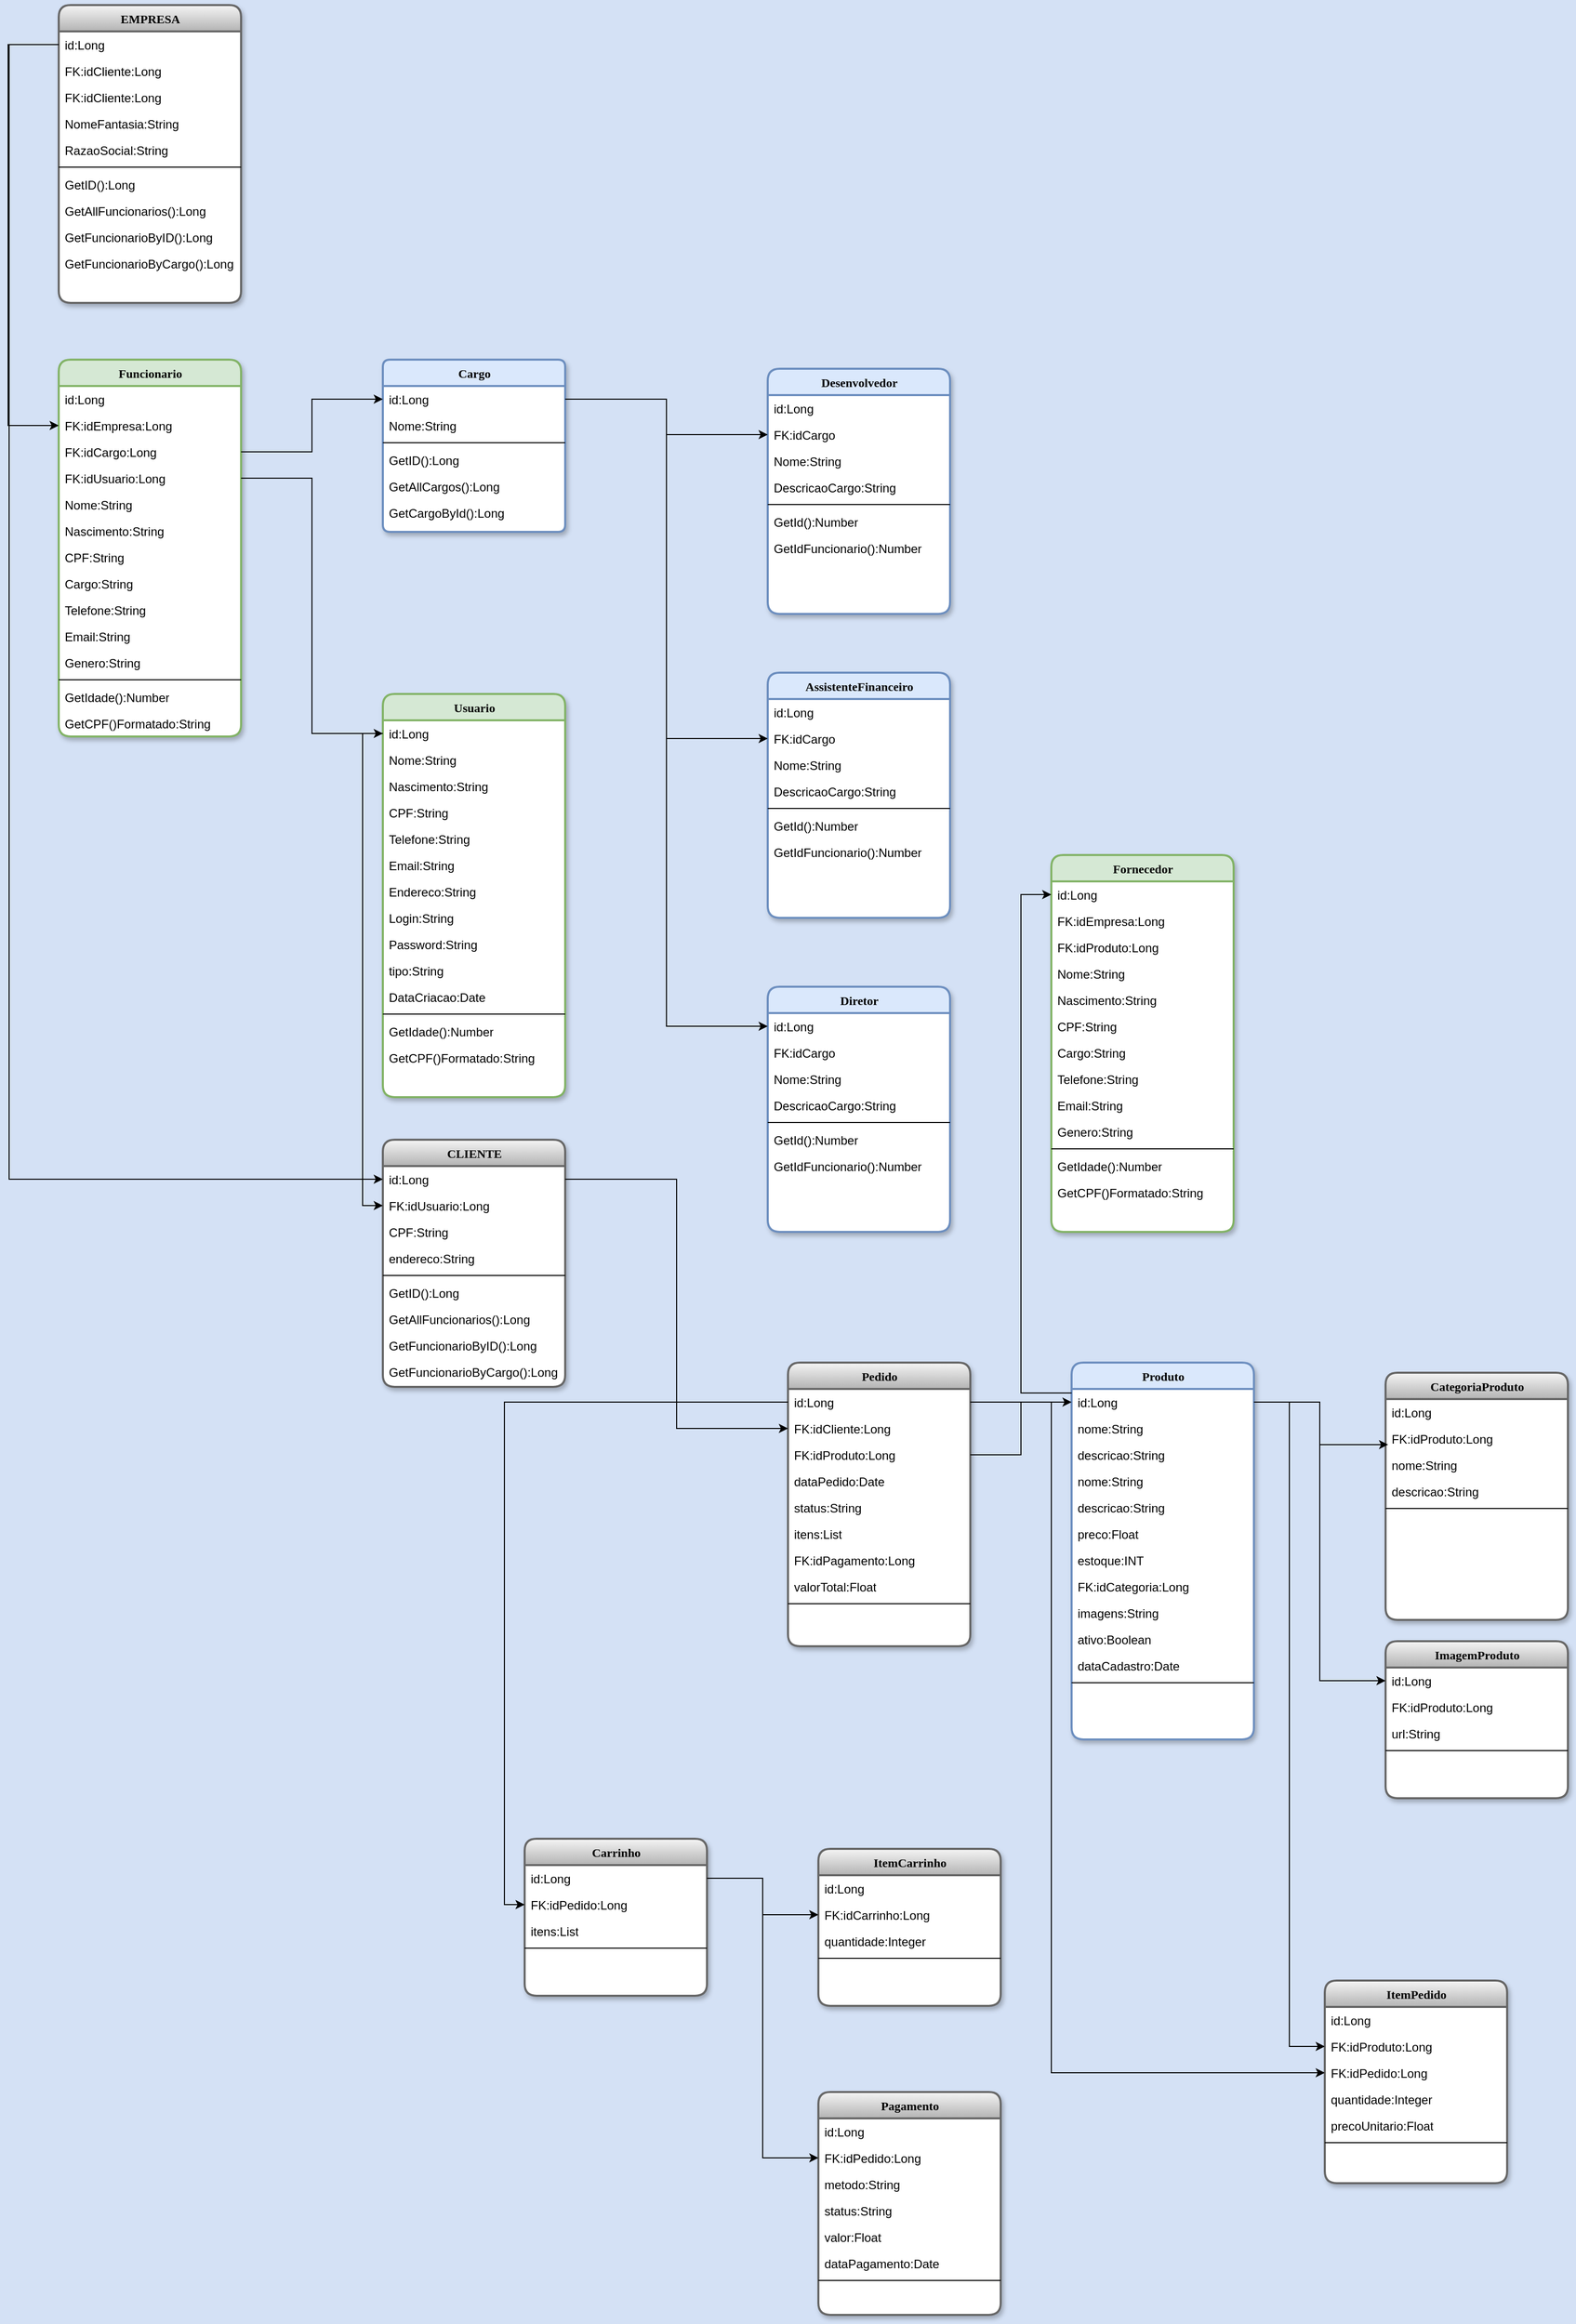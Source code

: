 <mxfile version="26.0.14">
  <diagram name="Page-1" id="9f46799a-70d6-7492-0946-bef42562c5a5">
    <mxGraphModel dx="3228" dy="1988" grid="1" gridSize="10" guides="1" tooltips="1" connect="1" arrows="1" fold="1" page="1" pageScale="1" pageWidth="1654" pageHeight="1169" background="light-dark(#D4E1F5,#E6E6E6)" math="0" shadow="0" adaptiveColors="none">
      <root>
        <mxCell id="0" />
        <mxCell id="1" parent="0" />
        <mxCell id="HxhPOUBAHEy2WGyGbLKM-27" value="EMPRESA" style="swimlane;html=1;fontStyle=1;align=center;verticalAlign=top;childLayout=stackLayout;horizontal=1;startSize=26;horizontalStack=0;resizeParent=1;resizeLast=0;collapsible=1;marginBottom=0;swimlaneFillColor=#ffffff;rounded=1;shadow=1;comic=0;labelBackgroundColor=none;strokeWidth=2;fontFamily=Verdana;fontSize=12;fillColor=#f5f5f5;strokeColor=#666666;gradientColor=#b3b3b3;" parent="1" vertex="1">
          <mxGeometry x="-730" y="-320" width="180" height="294" as="geometry" />
        </mxCell>
        <mxCell id="HxhPOUBAHEy2WGyGbLKM-28" value="id:Long" style="text;html=1;strokeColor=none;fillColor=none;align=left;verticalAlign=top;spacingLeft=4;spacingRight=4;whiteSpace=wrap;overflow=hidden;rotatable=0;points=[[0,0.5],[1,0.5]];portConstraint=eastwest;" parent="HxhPOUBAHEy2WGyGbLKM-27" vertex="1">
          <mxGeometry y="26" width="180" height="26" as="geometry" />
        </mxCell>
        <mxCell id="PI3xMtYXGNWWU2w7dTIC-2" value="FK:idCliente:Long" style="text;html=1;strokeColor=none;fillColor=none;align=left;verticalAlign=top;spacingLeft=4;spacingRight=4;whiteSpace=wrap;overflow=hidden;rotatable=0;points=[[0,0.5],[1,0.5]];portConstraint=eastwest;" vertex="1" parent="HxhPOUBAHEy2WGyGbLKM-27">
          <mxGeometry y="52" width="180" height="26" as="geometry" />
        </mxCell>
        <mxCell id="PI3xMtYXGNWWU2w7dTIC-1" value="FK:idCliente:Long" style="text;html=1;strokeColor=none;fillColor=none;align=left;verticalAlign=top;spacingLeft=4;spacingRight=4;whiteSpace=wrap;overflow=hidden;rotatable=0;points=[[0,0.5],[1,0.5]];portConstraint=eastwest;" vertex="1" parent="HxhPOUBAHEy2WGyGbLKM-27">
          <mxGeometry y="78" width="180" height="26" as="geometry" />
        </mxCell>
        <mxCell id="HxhPOUBAHEy2WGyGbLKM-69" value="NomeFantasia:String" style="text;html=1;strokeColor=none;fillColor=none;align=left;verticalAlign=top;spacingLeft=4;spacingRight=4;whiteSpace=wrap;overflow=hidden;rotatable=0;points=[[0,0.5],[1,0.5]];portConstraint=eastwest;" parent="HxhPOUBAHEy2WGyGbLKM-27" vertex="1">
          <mxGeometry y="104" width="180" height="26" as="geometry" />
        </mxCell>
        <mxCell id="HxhPOUBAHEy2WGyGbLKM-40" value="RazaoSocial:String" style="text;html=1;strokeColor=none;fillColor=none;align=left;verticalAlign=top;spacingLeft=4;spacingRight=4;whiteSpace=wrap;overflow=hidden;rotatable=0;points=[[0,0.5],[1,0.5]];portConstraint=eastwest;" parent="HxhPOUBAHEy2WGyGbLKM-27" vertex="1">
          <mxGeometry y="130" width="180" height="26" as="geometry" />
        </mxCell>
        <mxCell id="HxhPOUBAHEy2WGyGbLKM-33" value="" style="line;html=1;strokeWidth=1;fillColor=none;align=left;verticalAlign=middle;spacingTop=-1;spacingLeft=3;spacingRight=3;rotatable=0;labelPosition=right;points=[];portConstraint=eastwest;" parent="HxhPOUBAHEy2WGyGbLKM-27" vertex="1">
          <mxGeometry y="156" width="180" height="8" as="geometry" />
        </mxCell>
        <mxCell id="HxhPOUBAHEy2WGyGbLKM-34" value="GetID():Long" style="text;html=1;strokeColor=none;fillColor=none;align=left;verticalAlign=top;spacingLeft=4;spacingRight=4;whiteSpace=wrap;overflow=hidden;rotatable=0;points=[[0,0.5],[1,0.5]];portConstraint=eastwest;" parent="HxhPOUBAHEy2WGyGbLKM-27" vertex="1">
          <mxGeometry y="164" width="180" height="26" as="geometry" />
        </mxCell>
        <mxCell id="HxhPOUBAHEy2WGyGbLKM-472" value="GetAllFuncionarios():Long" style="text;html=1;strokeColor=none;fillColor=none;align=left;verticalAlign=top;spacingLeft=4;spacingRight=4;whiteSpace=wrap;overflow=hidden;rotatable=0;points=[[0,0.5],[1,0.5]];portConstraint=eastwest;" parent="HxhPOUBAHEy2WGyGbLKM-27" vertex="1">
          <mxGeometry y="190" width="180" height="26" as="geometry" />
        </mxCell>
        <mxCell id="HxhPOUBAHEy2WGyGbLKM-475" value="GetFuncionarioByID():Long" style="text;html=1;strokeColor=none;fillColor=none;align=left;verticalAlign=top;spacingLeft=4;spacingRight=4;whiteSpace=wrap;overflow=hidden;rotatable=0;points=[[0,0.5],[1,0.5]];portConstraint=eastwest;" parent="HxhPOUBAHEy2WGyGbLKM-27" vertex="1">
          <mxGeometry y="216" width="180" height="26" as="geometry" />
        </mxCell>
        <mxCell id="HxhPOUBAHEy2WGyGbLKM-473" value="GetFuncionarioByCargo():Long" style="text;html=1;strokeColor=none;fillColor=none;align=left;verticalAlign=top;spacingLeft=4;spacingRight=4;whiteSpace=wrap;overflow=hidden;rotatable=0;points=[[0,0.5],[1,0.5]];portConstraint=eastwest;" parent="HxhPOUBAHEy2WGyGbLKM-27" vertex="1">
          <mxGeometry y="242" width="180" height="26" as="geometry" />
        </mxCell>
        <mxCell id="HxhPOUBAHEy2WGyGbLKM-83" value="Funcionario" style="swimlane;html=1;fontStyle=1;align=center;verticalAlign=top;childLayout=stackLayout;horizontal=1;startSize=26;horizontalStack=0;resizeParent=1;resizeLast=0;collapsible=1;marginBottom=0;swimlaneFillColor=#ffffff;rounded=1;shadow=1;comic=0;labelBackgroundColor=none;strokeWidth=2;fillColor=#d5e8d4;fontFamily=Verdana;fontSize=12;strokeColor=#82b366;" parent="1" vertex="1">
          <mxGeometry x="-730" y="30" width="180" height="372" as="geometry" />
        </mxCell>
        <mxCell id="HxhPOUBAHEy2WGyGbLKM-324" value="id:Long" style="text;html=1;strokeColor=none;fillColor=none;align=left;verticalAlign=top;spacingLeft=4;spacingRight=4;whiteSpace=wrap;overflow=hidden;rotatable=0;points=[[0,0.5],[1,0.5]];portConstraint=eastwest;" parent="HxhPOUBAHEy2WGyGbLKM-83" vertex="1">
          <mxGeometry y="26" width="180" height="26" as="geometry" />
        </mxCell>
        <mxCell id="HxhPOUBAHEy2WGyGbLKM-94" value="FK:idEmpresa:Long" style="text;html=1;strokeColor=none;fillColor=none;align=left;verticalAlign=top;spacingLeft=4;spacingRight=4;whiteSpace=wrap;overflow=hidden;rotatable=0;points=[[0,0.5],[1,0.5]];portConstraint=eastwest;" parent="HxhPOUBAHEy2WGyGbLKM-83" vertex="1">
          <mxGeometry y="52" width="180" height="26" as="geometry" />
        </mxCell>
        <mxCell id="8l8xNI3FBCwNRiqgodvM-159" value="FK:idCargo:Long" style="text;html=1;strokeColor=none;fillColor=none;align=left;verticalAlign=top;spacingLeft=4;spacingRight=4;whiteSpace=wrap;overflow=hidden;rotatable=0;points=[[0,0.5],[1,0.5]];portConstraint=eastwest;" parent="HxhPOUBAHEy2WGyGbLKM-83" vertex="1">
          <mxGeometry y="78" width="180" height="26" as="geometry" />
        </mxCell>
        <mxCell id="HxhPOUBAHEy2WGyGbLKM-85" value="FK:idUsuario:Long" style="text;html=1;strokeColor=none;fillColor=none;align=left;verticalAlign=top;spacingLeft=4;spacingRight=4;whiteSpace=wrap;overflow=hidden;rotatable=0;points=[[0,0.5],[1,0.5]];portConstraint=eastwest;" parent="HxhPOUBAHEy2WGyGbLKM-83" vertex="1">
          <mxGeometry y="104" width="180" height="26" as="geometry" />
        </mxCell>
        <mxCell id="8l8xNI3FBCwNRiqgodvM-203" value="Nome:String" style="text;html=1;strokeColor=none;fillColor=none;align=left;verticalAlign=top;spacingLeft=4;spacingRight=4;whiteSpace=wrap;overflow=hidden;rotatable=0;points=[[0,0.5],[1,0.5]];portConstraint=eastwest;" parent="HxhPOUBAHEy2WGyGbLKM-83" vertex="1">
          <mxGeometry y="130" width="180" height="26" as="geometry" />
        </mxCell>
        <mxCell id="HxhPOUBAHEy2WGyGbLKM-86" value="Nascimento:String" style="text;html=1;strokeColor=none;fillColor=none;align=left;verticalAlign=top;spacingLeft=4;spacingRight=4;whiteSpace=wrap;overflow=hidden;rotatable=0;points=[[0,0.5],[1,0.5]];portConstraint=eastwest;" parent="HxhPOUBAHEy2WGyGbLKM-83" vertex="1">
          <mxGeometry y="156" width="180" height="26" as="geometry" />
        </mxCell>
        <mxCell id="HxhPOUBAHEy2WGyGbLKM-87" value="CPF:String" style="text;html=1;strokeColor=none;fillColor=none;align=left;verticalAlign=top;spacingLeft=4;spacingRight=4;whiteSpace=wrap;overflow=hidden;rotatable=0;points=[[0,0.5],[1,0.5]];portConstraint=eastwest;" parent="HxhPOUBAHEy2WGyGbLKM-83" vertex="1">
          <mxGeometry y="182" width="180" height="26" as="geometry" />
        </mxCell>
        <mxCell id="HxhPOUBAHEy2WGyGbLKM-96" value="Cargo:String" style="text;html=1;strokeColor=none;fillColor=none;align=left;verticalAlign=top;spacingLeft=4;spacingRight=4;whiteSpace=wrap;overflow=hidden;rotatable=0;points=[[0,0.5],[1,0.5]];portConstraint=eastwest;" parent="HxhPOUBAHEy2WGyGbLKM-83" vertex="1">
          <mxGeometry y="208" width="180" height="26" as="geometry" />
        </mxCell>
        <mxCell id="HxhPOUBAHEy2WGyGbLKM-88" value="Telefone:String&lt;span style=&quot;white-space: pre;&quot;&gt;&#x9;&lt;/span&gt;&lt;span style=&quot;white-space: pre;&quot;&gt;&#x9;&lt;/span&gt;&lt;span style=&quot;white-space: pre;&quot;&gt;&#x9;&lt;/span&gt;" style="text;html=1;strokeColor=none;fillColor=none;align=left;verticalAlign=top;spacingLeft=4;spacingRight=4;whiteSpace=wrap;overflow=hidden;rotatable=0;points=[[0,0.5],[1,0.5]];portConstraint=eastwest;" parent="HxhPOUBAHEy2WGyGbLKM-83" vertex="1">
          <mxGeometry y="234" width="180" height="26" as="geometry" />
        </mxCell>
        <mxCell id="HxhPOUBAHEy2WGyGbLKM-89" value="Email:String&lt;span style=&quot;white-space: pre;&quot;&gt;&#x9;&lt;/span&gt;&lt;span style=&quot;white-space: pre;&quot;&gt;&#x9;&lt;/span&gt;&lt;span style=&quot;white-space: pre;&quot;&gt;&#x9;&lt;/span&gt;" style="text;html=1;strokeColor=none;fillColor=none;align=left;verticalAlign=top;spacingLeft=4;spacingRight=4;whiteSpace=wrap;overflow=hidden;rotatable=0;points=[[0,0.5],[1,0.5]];portConstraint=eastwest;" parent="HxhPOUBAHEy2WGyGbLKM-83" vertex="1">
          <mxGeometry y="260" width="180" height="26" as="geometry" />
        </mxCell>
        <mxCell id="HxhPOUBAHEy2WGyGbLKM-90" value="Genero:String" style="text;html=1;strokeColor=none;fillColor=none;align=left;verticalAlign=top;spacingLeft=4;spacingRight=4;whiteSpace=wrap;overflow=hidden;rotatable=0;points=[[0,0.5],[1,0.5]];portConstraint=eastwest;" parent="HxhPOUBAHEy2WGyGbLKM-83" vertex="1">
          <mxGeometry y="286" width="180" height="26" as="geometry" />
        </mxCell>
        <mxCell id="HxhPOUBAHEy2WGyGbLKM-91" value="" style="line;html=1;strokeWidth=1;fillColor=none;align=left;verticalAlign=middle;spacingTop=-1;spacingLeft=3;spacingRight=3;rotatable=0;labelPosition=right;points=[];portConstraint=eastwest;" parent="HxhPOUBAHEy2WGyGbLKM-83" vertex="1">
          <mxGeometry y="312" width="180" height="8" as="geometry" />
        </mxCell>
        <mxCell id="HxhPOUBAHEy2WGyGbLKM-92" value="GetIdade():Number" style="text;html=1;strokeColor=none;fillColor=none;align=left;verticalAlign=top;spacingLeft=4;spacingRight=4;whiteSpace=wrap;overflow=hidden;rotatable=0;points=[[0,0.5],[1,0.5]];portConstraint=eastwest;" parent="HxhPOUBAHEy2WGyGbLKM-83" vertex="1">
          <mxGeometry y="320" width="180" height="26" as="geometry" />
        </mxCell>
        <mxCell id="HxhPOUBAHEy2WGyGbLKM-93" value="GetCPF()Formatado:String" style="text;html=1;strokeColor=none;fillColor=none;align=left;verticalAlign=top;spacingLeft=4;spacingRight=4;whiteSpace=wrap;overflow=hidden;rotatable=0;points=[[0,0.5],[1,0.5]];portConstraint=eastwest;" parent="HxhPOUBAHEy2WGyGbLKM-83" vertex="1">
          <mxGeometry y="346" width="180" height="26" as="geometry" />
        </mxCell>
        <mxCell id="HxhPOUBAHEy2WGyGbLKM-97" value="Cargo" style="swimlane;html=1;fontStyle=1;align=center;verticalAlign=top;childLayout=stackLayout;horizontal=1;startSize=26;horizontalStack=0;resizeParent=1;resizeLast=0;collapsible=1;marginBottom=0;swimlaneFillColor=#ffffff;rounded=1;shadow=1;comic=0;labelBackgroundColor=none;strokeWidth=2;fillColor=#dae8fc;fontFamily=Verdana;fontSize=12;strokeColor=#6c8ebf;arcSize=9;" parent="1" vertex="1">
          <mxGeometry x="-410" y="30" width="180" height="170" as="geometry" />
        </mxCell>
        <mxCell id="HxhPOUBAHEy2WGyGbLKM-98" value="id:Long" style="text;html=1;strokeColor=none;fillColor=none;align=left;verticalAlign=top;spacingLeft=4;spacingRight=4;whiteSpace=wrap;overflow=hidden;rotatable=0;points=[[0,0.5],[1,0.5]];portConstraint=eastwest;" parent="HxhPOUBAHEy2WGyGbLKM-97" vertex="1">
          <mxGeometry y="26" width="180" height="26" as="geometry" />
        </mxCell>
        <mxCell id="HxhPOUBAHEy2WGyGbLKM-301" value="Nome:String" style="text;html=1;strokeColor=none;fillColor=none;align=left;verticalAlign=top;spacingLeft=4;spacingRight=4;whiteSpace=wrap;overflow=hidden;rotatable=0;points=[[0,0.5],[1,0.5]];portConstraint=eastwest;" parent="HxhPOUBAHEy2WGyGbLKM-97" vertex="1">
          <mxGeometry y="52" width="180" height="26" as="geometry" />
        </mxCell>
        <mxCell id="HxhPOUBAHEy2WGyGbLKM-105" value="" style="line;html=1;strokeWidth=1;fillColor=none;align=left;verticalAlign=middle;spacingTop=-1;spacingLeft=3;spacingRight=3;rotatable=0;labelPosition=right;points=[];portConstraint=eastwest;" parent="HxhPOUBAHEy2WGyGbLKM-97" vertex="1">
          <mxGeometry y="78" width="180" height="8" as="geometry" />
        </mxCell>
        <mxCell id="HxhPOUBAHEy2WGyGbLKM-106" value="GetID():Long" style="text;html=1;strokeColor=none;fillColor=none;align=left;verticalAlign=top;spacingLeft=4;spacingRight=4;whiteSpace=wrap;overflow=hidden;rotatable=0;points=[[0,0.5],[1,0.5]];portConstraint=eastwest;" parent="HxhPOUBAHEy2WGyGbLKM-97" vertex="1">
          <mxGeometry y="86" width="180" height="26" as="geometry" />
        </mxCell>
        <mxCell id="HxhPOUBAHEy2WGyGbLKM-108" value="GetAllCargos():Long" style="text;html=1;strokeColor=none;fillColor=none;align=left;verticalAlign=top;spacingLeft=4;spacingRight=4;whiteSpace=wrap;overflow=hidden;rotatable=0;points=[[0,0.5],[1,0.5]];portConstraint=eastwest;" parent="HxhPOUBAHEy2WGyGbLKM-97" vertex="1">
          <mxGeometry y="112" width="180" height="26" as="geometry" />
        </mxCell>
        <mxCell id="HxhPOUBAHEy2WGyGbLKM-112" value="GetCargoById():Long" style="text;html=1;strokeColor=none;fillColor=none;align=left;verticalAlign=top;spacingLeft=4;spacingRight=4;whiteSpace=wrap;overflow=hidden;rotatable=0;points=[[0,0.5],[1,0.5]];portConstraint=eastwest;" parent="HxhPOUBAHEy2WGyGbLKM-97" vertex="1">
          <mxGeometry y="138" width="180" height="26" as="geometry" />
        </mxCell>
        <mxCell id="HxhPOUBAHEy2WGyGbLKM-217" value="Desenvolvedor" style="swimlane;html=1;fontStyle=1;align=center;verticalAlign=top;childLayout=stackLayout;horizontal=1;startSize=26;horizontalStack=0;resizeParent=1;resizeLast=0;collapsible=1;marginBottom=0;swimlaneFillColor=#ffffff;rounded=1;shadow=1;comic=0;labelBackgroundColor=none;strokeWidth=2;fillColor=#dae8fc;fontFamily=Verdana;fontSize=12;strokeColor=#6c8ebf;" parent="1" vertex="1">
          <mxGeometry x="-30" y="39" width="180" height="242" as="geometry" />
        </mxCell>
        <mxCell id="HxhPOUBAHEy2WGyGbLKM-218" value="id:Long" style="text;html=1;strokeColor=none;fillColor=none;align=left;verticalAlign=top;spacingLeft=4;spacingRight=4;whiteSpace=wrap;overflow=hidden;rotatable=0;points=[[0,0.5],[1,0.5]];portConstraint=eastwest;" parent="HxhPOUBAHEy2WGyGbLKM-217" vertex="1">
          <mxGeometry y="26" width="180" height="26" as="geometry" />
        </mxCell>
        <mxCell id="HxhPOUBAHEy2WGyGbLKM-425" value="FK:idCargo" style="text;html=1;strokeColor=none;fillColor=none;align=left;verticalAlign=top;spacingLeft=4;spacingRight=4;whiteSpace=wrap;overflow=hidden;rotatable=0;points=[[0,0.5],[1,0.5]];portConstraint=eastwest;" parent="HxhPOUBAHEy2WGyGbLKM-217" vertex="1">
          <mxGeometry y="52" width="180" height="26" as="geometry" />
        </mxCell>
        <mxCell id="HxhPOUBAHEy2WGyGbLKM-221" value="Nome:String" style="text;html=1;strokeColor=none;fillColor=none;align=left;verticalAlign=top;spacingLeft=4;spacingRight=4;whiteSpace=wrap;overflow=hidden;rotatable=0;points=[[0,0.5],[1,0.5]];portConstraint=eastwest;" parent="HxhPOUBAHEy2WGyGbLKM-217" vertex="1">
          <mxGeometry y="78" width="180" height="26" as="geometry" />
        </mxCell>
        <mxCell id="HxhPOUBAHEy2WGyGbLKM-222" value="DescricaoCargo:String" style="text;html=1;strokeColor=none;fillColor=none;align=left;verticalAlign=top;spacingLeft=4;spacingRight=4;whiteSpace=wrap;overflow=hidden;rotatable=0;points=[[0,0.5],[1,0.5]];portConstraint=eastwest;" parent="HxhPOUBAHEy2WGyGbLKM-217" vertex="1">
          <mxGeometry y="104" width="180" height="26" as="geometry" />
        </mxCell>
        <mxCell id="HxhPOUBAHEy2WGyGbLKM-223" value="" style="line;html=1;strokeWidth=1;fillColor=none;align=left;verticalAlign=middle;spacingTop=-1;spacingLeft=3;spacingRight=3;rotatable=0;labelPosition=right;points=[];portConstraint=eastwest;" parent="HxhPOUBAHEy2WGyGbLKM-217" vertex="1">
          <mxGeometry y="130" width="180" height="8" as="geometry" />
        </mxCell>
        <mxCell id="HxhPOUBAHEy2WGyGbLKM-224" value="GetId():Number" style="text;html=1;strokeColor=none;fillColor=none;align=left;verticalAlign=top;spacingLeft=4;spacingRight=4;whiteSpace=wrap;overflow=hidden;rotatable=0;points=[[0,0.5],[1,0.5]];portConstraint=eastwest;" parent="HxhPOUBAHEy2WGyGbLKM-217" vertex="1">
          <mxGeometry y="138" width="180" height="26" as="geometry" />
        </mxCell>
        <mxCell id="HxhPOUBAHEy2WGyGbLKM-225" value="GetIdFuncionario():Number" style="text;html=1;strokeColor=none;fillColor=none;align=left;verticalAlign=top;spacingLeft=4;spacingRight=4;whiteSpace=wrap;overflow=hidden;rotatable=0;points=[[0,0.5],[1,0.5]];portConstraint=eastwest;" parent="HxhPOUBAHEy2WGyGbLKM-217" vertex="1">
          <mxGeometry y="164" width="180" height="26" as="geometry" />
        </mxCell>
        <mxCell id="8l8xNI3FBCwNRiqgodvM-25" value="Usuario" style="swimlane;html=1;fontStyle=1;align=center;verticalAlign=top;childLayout=stackLayout;horizontal=1;startSize=26;horizontalStack=0;resizeParent=1;resizeLast=0;collapsible=1;marginBottom=0;swimlaneFillColor=#ffffff;rounded=1;shadow=1;comic=0;labelBackgroundColor=none;strokeWidth=2;fillColor=#d5e8d4;fontFamily=Verdana;fontSize=12;strokeColor=#82b366;" parent="1" vertex="1">
          <mxGeometry x="-410" y="360" width="180" height="398" as="geometry" />
        </mxCell>
        <mxCell id="8l8xNI3FBCwNRiqgodvM-26" value="id:Long" style="text;html=1;strokeColor=none;fillColor=none;align=left;verticalAlign=top;spacingLeft=4;spacingRight=4;whiteSpace=wrap;overflow=hidden;rotatable=0;points=[[0,0.5],[1,0.5]];portConstraint=eastwest;" parent="8l8xNI3FBCwNRiqgodvM-25" vertex="1">
          <mxGeometry y="26" width="180" height="26" as="geometry" />
        </mxCell>
        <mxCell id="8l8xNI3FBCwNRiqgodvM-226" value="Nome:String" style="text;html=1;strokeColor=none;fillColor=none;align=left;verticalAlign=top;spacingLeft=4;spacingRight=4;whiteSpace=wrap;overflow=hidden;rotatable=0;points=[[0,0.5],[1,0.5]];portConstraint=eastwest;" parent="8l8xNI3FBCwNRiqgodvM-25" vertex="1">
          <mxGeometry y="52" width="180" height="26" as="geometry" />
        </mxCell>
        <mxCell id="8l8xNI3FBCwNRiqgodvM-30" value="Nascimento:String" style="text;html=1;strokeColor=none;fillColor=none;align=left;verticalAlign=top;spacingLeft=4;spacingRight=4;whiteSpace=wrap;overflow=hidden;rotatable=0;points=[[0,0.5],[1,0.5]];portConstraint=eastwest;" parent="8l8xNI3FBCwNRiqgodvM-25" vertex="1">
          <mxGeometry y="78" width="180" height="26" as="geometry" />
        </mxCell>
        <mxCell id="8l8xNI3FBCwNRiqgodvM-31" value="CPF:String" style="text;html=1;strokeColor=none;fillColor=none;align=left;verticalAlign=top;spacingLeft=4;spacingRight=4;whiteSpace=wrap;overflow=hidden;rotatable=0;points=[[0,0.5],[1,0.5]];portConstraint=eastwest;" parent="8l8xNI3FBCwNRiqgodvM-25" vertex="1">
          <mxGeometry y="104" width="180" height="26" as="geometry" />
        </mxCell>
        <mxCell id="8l8xNI3FBCwNRiqgodvM-33" value="Telefone:String&lt;span style=&quot;white-space: pre;&quot;&gt;&#x9;&lt;/span&gt;&lt;span style=&quot;white-space: pre;&quot;&gt;&#x9;&lt;/span&gt;&lt;span style=&quot;white-space: pre;&quot;&gt;&#x9;&lt;/span&gt;" style="text;html=1;strokeColor=none;fillColor=none;align=left;verticalAlign=top;spacingLeft=4;spacingRight=4;whiteSpace=wrap;overflow=hidden;rotatable=0;points=[[0,0.5],[1,0.5]];portConstraint=eastwest;" parent="8l8xNI3FBCwNRiqgodvM-25" vertex="1">
          <mxGeometry y="130" width="180" height="26" as="geometry" />
        </mxCell>
        <mxCell id="8l8xNI3FBCwNRiqgodvM-34" value="Email:String&lt;span style=&quot;white-space: pre;&quot;&gt;&#x9;&lt;/span&gt;&lt;span style=&quot;white-space: pre;&quot;&gt;&#x9;&lt;/span&gt;&lt;span style=&quot;white-space: pre;&quot;&gt;&#x9;&lt;/span&gt;" style="text;html=1;strokeColor=none;fillColor=none;align=left;verticalAlign=top;spacingLeft=4;spacingRight=4;whiteSpace=wrap;overflow=hidden;rotatable=0;points=[[0,0.5],[1,0.5]];portConstraint=eastwest;" parent="8l8xNI3FBCwNRiqgodvM-25" vertex="1">
          <mxGeometry y="156" width="180" height="26" as="geometry" />
        </mxCell>
        <mxCell id="8l8xNI3FBCwNRiqgodvM-67" value="Endereco:String&lt;span style=&quot;white-space: pre;&quot;&gt;&#x9;&lt;/span&gt;&lt;span style=&quot;white-space: pre;&quot;&gt;&#x9;&lt;/span&gt;&lt;span style=&quot;white-space: pre;&quot;&gt;&#x9;&lt;/span&gt;" style="text;html=1;strokeColor=none;fillColor=none;align=left;verticalAlign=top;spacingLeft=4;spacingRight=4;whiteSpace=wrap;overflow=hidden;rotatable=0;points=[[0,0.5],[1,0.5]];portConstraint=eastwest;" parent="8l8xNI3FBCwNRiqgodvM-25" vertex="1">
          <mxGeometry y="182" width="180" height="26" as="geometry" />
        </mxCell>
        <mxCell id="8l8xNI3FBCwNRiqgodvM-40" value="Login:String" style="text;html=1;strokeColor=none;fillColor=none;align=left;verticalAlign=top;spacingLeft=4;spacingRight=4;whiteSpace=wrap;overflow=hidden;rotatable=0;points=[[0,0.5],[1,0.5]];portConstraint=eastwest;" parent="8l8xNI3FBCwNRiqgodvM-25" vertex="1">
          <mxGeometry y="208" width="180" height="26" as="geometry" />
        </mxCell>
        <mxCell id="8l8xNI3FBCwNRiqgodvM-41" value="Password:String" style="text;html=1;strokeColor=none;fillColor=none;align=left;verticalAlign=top;spacingLeft=4;spacingRight=4;whiteSpace=wrap;overflow=hidden;rotatable=0;points=[[0,0.5],[1,0.5]];portConstraint=eastwest;" parent="8l8xNI3FBCwNRiqgodvM-25" vertex="1">
          <mxGeometry y="234" width="180" height="26" as="geometry" />
        </mxCell>
        <mxCell id="8l8xNI3FBCwNRiqgodvM-68" value="tipo:String" style="text;html=1;strokeColor=none;fillColor=none;align=left;verticalAlign=top;spacingLeft=4;spacingRight=4;whiteSpace=wrap;overflow=hidden;rotatable=0;points=[[0,0.5],[1,0.5]];portConstraint=eastwest;" parent="8l8xNI3FBCwNRiqgodvM-25" vertex="1">
          <mxGeometry y="260" width="180" height="26" as="geometry" />
        </mxCell>
        <mxCell id="8l8xNI3FBCwNRiqgodvM-42" value="DataCriacao:Date" style="text;html=1;strokeColor=none;fillColor=none;align=left;verticalAlign=top;spacingLeft=4;spacingRight=4;whiteSpace=wrap;overflow=hidden;rotatable=0;points=[[0,0.5],[1,0.5]];portConstraint=eastwest;" parent="8l8xNI3FBCwNRiqgodvM-25" vertex="1">
          <mxGeometry y="286" width="180" height="26" as="geometry" />
        </mxCell>
        <mxCell id="8l8xNI3FBCwNRiqgodvM-36" value="" style="line;html=1;strokeWidth=1;fillColor=none;align=left;verticalAlign=middle;spacingTop=-1;spacingLeft=3;spacingRight=3;rotatable=0;labelPosition=right;points=[];portConstraint=eastwest;" parent="8l8xNI3FBCwNRiqgodvM-25" vertex="1">
          <mxGeometry y="312" width="180" height="8" as="geometry" />
        </mxCell>
        <mxCell id="8l8xNI3FBCwNRiqgodvM-37" value="GetIdade():Number" style="text;html=1;strokeColor=none;fillColor=none;align=left;verticalAlign=top;spacingLeft=4;spacingRight=4;whiteSpace=wrap;overflow=hidden;rotatable=0;points=[[0,0.5],[1,0.5]];portConstraint=eastwest;" parent="8l8xNI3FBCwNRiqgodvM-25" vertex="1">
          <mxGeometry y="320" width="180" height="26" as="geometry" />
        </mxCell>
        <mxCell id="8l8xNI3FBCwNRiqgodvM-38" value="GetCPF()Formatado:String" style="text;html=1;strokeColor=none;fillColor=none;align=left;verticalAlign=top;spacingLeft=4;spacingRight=4;whiteSpace=wrap;overflow=hidden;rotatable=0;points=[[0,0.5],[1,0.5]];portConstraint=eastwest;" parent="8l8xNI3FBCwNRiqgodvM-25" vertex="1">
          <mxGeometry y="346" width="180" height="26" as="geometry" />
        </mxCell>
        <mxCell id="8l8xNI3FBCwNRiqgodvM-52" value="Produto" style="swimlane;html=1;fontStyle=1;align=center;verticalAlign=top;childLayout=stackLayout;horizontal=1;startSize=26;horizontalStack=0;resizeParent=1;resizeLast=0;collapsible=1;marginBottom=0;swimlaneFillColor=#ffffff;rounded=1;shadow=1;comic=0;labelBackgroundColor=none;strokeWidth=2;fillColor=#dae8fc;fontFamily=Verdana;fontSize=12;strokeColor=#6c8ebf;" parent="1" vertex="1">
          <mxGeometry x="270" y="1020" width="180" height="372" as="geometry" />
        </mxCell>
        <mxCell id="8l8xNI3FBCwNRiqgodvM-53" value="id:Long" style="text;html=1;strokeColor=none;fillColor=none;align=left;verticalAlign=top;spacingLeft=4;spacingRight=4;whiteSpace=wrap;overflow=hidden;rotatable=0;points=[[0,0.5],[1,0.5]];portConstraint=eastwest;" parent="8l8xNI3FBCwNRiqgodvM-52" vertex="1">
          <mxGeometry y="26" width="180" height="26" as="geometry" />
        </mxCell>
        <mxCell id="8l8xNI3FBCwNRiqgodvM-54" value="nome:String" style="text;html=1;strokeColor=none;fillColor=none;align=left;verticalAlign=top;spacingLeft=4;spacingRight=4;whiteSpace=wrap;overflow=hidden;rotatable=0;points=[[0,0.5],[1,0.5]];portConstraint=eastwest;" parent="8l8xNI3FBCwNRiqgodvM-52" vertex="1">
          <mxGeometry y="52" width="180" height="26" as="geometry" />
        </mxCell>
        <mxCell id="8l8xNI3FBCwNRiqgodvM-55" value="descricao:String" style="text;html=1;strokeColor=none;fillColor=none;align=left;verticalAlign=top;spacingLeft=4;spacingRight=4;whiteSpace=wrap;overflow=hidden;rotatable=0;points=[[0,0.5],[1,0.5]];portConstraint=eastwest;" parent="8l8xNI3FBCwNRiqgodvM-52" vertex="1">
          <mxGeometry y="78" width="180" height="26" as="geometry" />
        </mxCell>
        <mxCell id="8l8xNI3FBCwNRiqgodvM-56" value="nome:String" style="text;html=1;strokeColor=none;fillColor=none;align=left;verticalAlign=top;spacingLeft=4;spacingRight=4;whiteSpace=wrap;overflow=hidden;rotatable=0;points=[[0,0.5],[1,0.5]];portConstraint=eastwest;" parent="8l8xNI3FBCwNRiqgodvM-52" vertex="1">
          <mxGeometry y="104" width="180" height="26" as="geometry" />
        </mxCell>
        <mxCell id="8l8xNI3FBCwNRiqgodvM-57" value="descricao:String" style="text;html=1;strokeColor=none;fillColor=none;align=left;verticalAlign=top;spacingLeft=4;spacingRight=4;whiteSpace=wrap;overflow=hidden;rotatable=0;points=[[0,0.5],[1,0.5]];portConstraint=eastwest;" parent="8l8xNI3FBCwNRiqgodvM-52" vertex="1">
          <mxGeometry y="130" width="180" height="26" as="geometry" />
        </mxCell>
        <mxCell id="8l8xNI3FBCwNRiqgodvM-61" value="preco:Float" style="text;html=1;strokeColor=none;fillColor=none;align=left;verticalAlign=top;spacingLeft=4;spacingRight=4;whiteSpace=wrap;overflow=hidden;rotatable=0;points=[[0,0.5],[1,0.5]];portConstraint=eastwest;" parent="8l8xNI3FBCwNRiqgodvM-52" vertex="1">
          <mxGeometry y="156" width="180" height="26" as="geometry" />
        </mxCell>
        <mxCell id="8l8xNI3FBCwNRiqgodvM-62" value="estoque:INT" style="text;html=1;strokeColor=none;fillColor=none;align=left;verticalAlign=top;spacingLeft=4;spacingRight=4;whiteSpace=wrap;overflow=hidden;rotatable=0;points=[[0,0.5],[1,0.5]];portConstraint=eastwest;" parent="8l8xNI3FBCwNRiqgodvM-52" vertex="1">
          <mxGeometry y="182" width="180" height="26" as="geometry" />
        </mxCell>
        <mxCell id="8l8xNI3FBCwNRiqgodvM-63" value="FK:idCategoria:Long" style="text;html=1;strokeColor=none;fillColor=none;align=left;verticalAlign=top;spacingLeft=4;spacingRight=4;whiteSpace=wrap;overflow=hidden;rotatable=0;points=[[0,0.5],[1,0.5]];portConstraint=eastwest;" parent="8l8xNI3FBCwNRiqgodvM-52" vertex="1">
          <mxGeometry y="208" width="180" height="26" as="geometry" />
        </mxCell>
        <mxCell id="8l8xNI3FBCwNRiqgodvM-64" value="imagens:String" style="text;html=1;strokeColor=none;fillColor=none;align=left;verticalAlign=top;spacingLeft=4;spacingRight=4;whiteSpace=wrap;overflow=hidden;rotatable=0;points=[[0,0.5],[1,0.5]];portConstraint=eastwest;" parent="8l8xNI3FBCwNRiqgodvM-52" vertex="1">
          <mxGeometry y="234" width="180" height="26" as="geometry" />
        </mxCell>
        <mxCell id="8l8xNI3FBCwNRiqgodvM-65" value="ativo:Boolean" style="text;html=1;strokeColor=none;fillColor=none;align=left;verticalAlign=top;spacingLeft=4;spacingRight=4;whiteSpace=wrap;overflow=hidden;rotatable=0;points=[[0,0.5],[1,0.5]];portConstraint=eastwest;" parent="8l8xNI3FBCwNRiqgodvM-52" vertex="1">
          <mxGeometry y="260" width="180" height="26" as="geometry" />
        </mxCell>
        <mxCell id="8l8xNI3FBCwNRiqgodvM-66" value="dataCadastro:Date" style="text;html=1;strokeColor=none;fillColor=none;align=left;verticalAlign=top;spacingLeft=4;spacingRight=4;whiteSpace=wrap;overflow=hidden;rotatable=0;points=[[0,0.5],[1,0.5]];portConstraint=eastwest;" parent="8l8xNI3FBCwNRiqgodvM-52" vertex="1">
          <mxGeometry y="286" width="180" height="26" as="geometry" />
        </mxCell>
        <mxCell id="8l8xNI3FBCwNRiqgodvM-58" value="" style="line;html=1;strokeWidth=1;fillColor=none;align=left;verticalAlign=middle;spacingTop=-1;spacingLeft=3;spacingRight=3;rotatable=0;labelPosition=right;points=[];portConstraint=eastwest;" parent="8l8xNI3FBCwNRiqgodvM-52" vertex="1">
          <mxGeometry y="312" width="180" height="8" as="geometry" />
        </mxCell>
        <mxCell id="8l8xNI3FBCwNRiqgodvM-69" value="CategoriaProduto" style="swimlane;html=1;fontStyle=1;align=center;verticalAlign=top;childLayout=stackLayout;horizontal=1;startSize=26;horizontalStack=0;resizeParent=1;resizeLast=0;collapsible=1;marginBottom=0;swimlaneFillColor=#ffffff;rounded=1;shadow=1;comic=0;labelBackgroundColor=none;strokeWidth=2;fontFamily=Verdana;fontSize=12;fillColor=#f5f5f5;strokeColor=#666666;gradientColor=#b3b3b3;" parent="1" vertex="1">
          <mxGeometry x="580" y="1030" width="180" height="244" as="geometry" />
        </mxCell>
        <mxCell id="8l8xNI3FBCwNRiqgodvM-70" value="id:Long" style="text;html=1;strokeColor=none;fillColor=none;align=left;verticalAlign=top;spacingLeft=4;spacingRight=4;whiteSpace=wrap;overflow=hidden;rotatable=0;points=[[0,0.5],[1,0.5]];portConstraint=eastwest;" parent="8l8xNI3FBCwNRiqgodvM-69" vertex="1">
          <mxGeometry y="26" width="180" height="26" as="geometry" />
        </mxCell>
        <mxCell id="8l8xNI3FBCwNRiqgodvM-232" value="FK:idProduto:Long" style="text;html=1;strokeColor=none;fillColor=none;align=left;verticalAlign=top;spacingLeft=4;spacingRight=4;whiteSpace=wrap;overflow=hidden;rotatable=0;points=[[0,0.5],[1,0.5]];portConstraint=eastwest;" parent="8l8xNI3FBCwNRiqgodvM-69" vertex="1">
          <mxGeometry y="52" width="180" height="26" as="geometry" />
        </mxCell>
        <mxCell id="8l8xNI3FBCwNRiqgodvM-71" value="nome:String" style="text;html=1;strokeColor=none;fillColor=none;align=left;verticalAlign=top;spacingLeft=4;spacingRight=4;whiteSpace=wrap;overflow=hidden;rotatable=0;points=[[0,0.5],[1,0.5]];portConstraint=eastwest;" parent="8l8xNI3FBCwNRiqgodvM-69" vertex="1">
          <mxGeometry y="78" width="180" height="26" as="geometry" />
        </mxCell>
        <mxCell id="8l8xNI3FBCwNRiqgodvM-72" value="descricao:String" style="text;html=1;strokeColor=none;fillColor=none;align=left;verticalAlign=top;spacingLeft=4;spacingRight=4;whiteSpace=wrap;overflow=hidden;rotatable=0;points=[[0,0.5],[1,0.5]];portConstraint=eastwest;" parent="8l8xNI3FBCwNRiqgodvM-69" vertex="1">
          <mxGeometry y="104" width="180" height="26" as="geometry" />
        </mxCell>
        <mxCell id="8l8xNI3FBCwNRiqgodvM-73" value="" style="line;html=1;strokeWidth=1;fillColor=none;align=left;verticalAlign=middle;spacingTop=-1;spacingLeft=3;spacingRight=3;rotatable=0;labelPosition=right;points=[];portConstraint=eastwest;" parent="8l8xNI3FBCwNRiqgodvM-69" vertex="1">
          <mxGeometry y="130" width="180" height="8" as="geometry" />
        </mxCell>
        <mxCell id="8l8xNI3FBCwNRiqgodvM-78" value="ImagemProduto" style="swimlane;html=1;fontStyle=1;align=center;verticalAlign=top;childLayout=stackLayout;horizontal=1;startSize=26;horizontalStack=0;resizeParent=1;resizeLast=0;collapsible=1;marginBottom=0;swimlaneFillColor=#ffffff;rounded=1;shadow=1;comic=0;labelBackgroundColor=none;strokeWidth=2;fontFamily=Verdana;fontSize=12;fillColor=#f5f5f5;strokeColor=#666666;gradientColor=#b3b3b3;" parent="1" vertex="1">
          <mxGeometry x="580" y="1295" width="180" height="155" as="geometry" />
        </mxCell>
        <mxCell id="8l8xNI3FBCwNRiqgodvM-79" value="id:Long" style="text;html=1;strokeColor=none;fillColor=none;align=left;verticalAlign=top;spacingLeft=4;spacingRight=4;whiteSpace=wrap;overflow=hidden;rotatable=0;points=[[0,0.5],[1,0.5]];portConstraint=eastwest;" parent="8l8xNI3FBCwNRiqgodvM-78" vertex="1">
          <mxGeometry y="26" width="180" height="26" as="geometry" />
        </mxCell>
        <mxCell id="8l8xNI3FBCwNRiqgodvM-80" value="FK:idProduto:Long" style="text;html=1;strokeColor=none;fillColor=none;align=left;verticalAlign=top;spacingLeft=4;spacingRight=4;whiteSpace=wrap;overflow=hidden;rotatable=0;points=[[0,0.5],[1,0.5]];portConstraint=eastwest;" parent="8l8xNI3FBCwNRiqgodvM-78" vertex="1">
          <mxGeometry y="52" width="180" height="26" as="geometry" />
        </mxCell>
        <mxCell id="8l8xNI3FBCwNRiqgodvM-81" value="url:String" style="text;html=1;strokeColor=none;fillColor=none;align=left;verticalAlign=top;spacingLeft=4;spacingRight=4;whiteSpace=wrap;overflow=hidden;rotatable=0;points=[[0,0.5],[1,0.5]];portConstraint=eastwest;" parent="8l8xNI3FBCwNRiqgodvM-78" vertex="1">
          <mxGeometry y="78" width="180" height="26" as="geometry" />
        </mxCell>
        <mxCell id="8l8xNI3FBCwNRiqgodvM-82" value="" style="line;html=1;strokeWidth=1;fillColor=none;align=left;verticalAlign=middle;spacingTop=-1;spacingLeft=3;spacingRight=3;rotatable=0;labelPosition=right;points=[];portConstraint=eastwest;" parent="8l8xNI3FBCwNRiqgodvM-78" vertex="1">
          <mxGeometry y="104" width="180" height="8" as="geometry" />
        </mxCell>
        <mxCell id="8l8xNI3FBCwNRiqgodvM-83" value="Carrinho" style="swimlane;html=1;fontStyle=1;align=center;verticalAlign=top;childLayout=stackLayout;horizontal=1;startSize=26;horizontalStack=0;resizeParent=1;resizeLast=0;collapsible=1;marginBottom=0;swimlaneFillColor=#ffffff;rounded=1;shadow=1;comic=0;labelBackgroundColor=none;strokeWidth=2;fontFamily=Verdana;fontSize=12;fillColor=#f5f5f5;strokeColor=#666666;gradientColor=#b3b3b3;" parent="1" vertex="1">
          <mxGeometry x="-270" y="1490" width="180" height="155" as="geometry" />
        </mxCell>
        <mxCell id="8l8xNI3FBCwNRiqgodvM-84" value="id:Long" style="text;html=1;strokeColor=none;fillColor=none;align=left;verticalAlign=top;spacingLeft=4;spacingRight=4;whiteSpace=wrap;overflow=hidden;rotatable=0;points=[[0,0.5],[1,0.5]];portConstraint=eastwest;" parent="8l8xNI3FBCwNRiqgodvM-83" vertex="1">
          <mxGeometry y="26" width="180" height="26" as="geometry" />
        </mxCell>
        <mxCell id="8l8xNI3FBCwNRiqgodvM-85" value="FK:idPedido:Long" style="text;html=1;strokeColor=none;fillColor=none;align=left;verticalAlign=top;spacingLeft=4;spacingRight=4;whiteSpace=wrap;overflow=hidden;rotatable=0;points=[[0,0.5],[1,0.5]];portConstraint=eastwest;" parent="8l8xNI3FBCwNRiqgodvM-83" vertex="1">
          <mxGeometry y="52" width="180" height="26" as="geometry" />
        </mxCell>
        <mxCell id="8l8xNI3FBCwNRiqgodvM-86" value="itens:List" style="text;html=1;strokeColor=none;fillColor=none;align=left;verticalAlign=top;spacingLeft=4;spacingRight=4;whiteSpace=wrap;overflow=hidden;rotatable=0;points=[[0,0.5],[1,0.5]];portConstraint=eastwest;" parent="8l8xNI3FBCwNRiqgodvM-83" vertex="1">
          <mxGeometry y="78" width="180" height="26" as="geometry" />
        </mxCell>
        <mxCell id="8l8xNI3FBCwNRiqgodvM-87" value="" style="line;html=1;strokeWidth=1;fillColor=none;align=left;verticalAlign=middle;spacingTop=-1;spacingLeft=3;spacingRight=3;rotatable=0;labelPosition=right;points=[];portConstraint=eastwest;" parent="8l8xNI3FBCwNRiqgodvM-83" vertex="1">
          <mxGeometry y="104" width="180" height="8" as="geometry" />
        </mxCell>
        <mxCell id="8l8xNI3FBCwNRiqgodvM-88" value="ItemCarrinho" style="swimlane;html=1;fontStyle=1;align=center;verticalAlign=top;childLayout=stackLayout;horizontal=1;startSize=26;horizontalStack=0;resizeParent=1;resizeLast=0;collapsible=1;marginBottom=0;swimlaneFillColor=#ffffff;rounded=1;shadow=1;comic=0;labelBackgroundColor=none;strokeWidth=2;fontFamily=Verdana;fontSize=12;fillColor=#f5f5f5;strokeColor=#666666;gradientColor=#b3b3b3;" parent="1" vertex="1">
          <mxGeometry x="20" y="1500" width="180" height="155" as="geometry" />
        </mxCell>
        <mxCell id="8l8xNI3FBCwNRiqgodvM-89" value="id:Long" style="text;html=1;strokeColor=none;fillColor=none;align=left;verticalAlign=top;spacingLeft=4;spacingRight=4;whiteSpace=wrap;overflow=hidden;rotatable=0;points=[[0,0.5],[1,0.5]];portConstraint=eastwest;" parent="8l8xNI3FBCwNRiqgodvM-88" vertex="1">
          <mxGeometry y="26" width="180" height="26" as="geometry" />
        </mxCell>
        <mxCell id="8l8xNI3FBCwNRiqgodvM-90" value="FK:idCarrinho:Long" style="text;html=1;strokeColor=none;fillColor=none;align=left;verticalAlign=top;spacingLeft=4;spacingRight=4;whiteSpace=wrap;overflow=hidden;rotatable=0;points=[[0,0.5],[1,0.5]];portConstraint=eastwest;" parent="8l8xNI3FBCwNRiqgodvM-88" vertex="1">
          <mxGeometry y="52" width="180" height="26" as="geometry" />
        </mxCell>
        <mxCell id="8l8xNI3FBCwNRiqgodvM-91" value="quantidade:Integer" style="text;html=1;strokeColor=none;fillColor=none;align=left;verticalAlign=top;spacingLeft=4;spacingRight=4;whiteSpace=wrap;overflow=hidden;rotatable=0;points=[[0,0.5],[1,0.5]];portConstraint=eastwest;" parent="8l8xNI3FBCwNRiqgodvM-88" vertex="1">
          <mxGeometry y="78" width="180" height="26" as="geometry" />
        </mxCell>
        <mxCell id="8l8xNI3FBCwNRiqgodvM-92" value="" style="line;html=1;strokeWidth=1;fillColor=none;align=left;verticalAlign=middle;spacingTop=-1;spacingLeft=3;spacingRight=3;rotatable=0;labelPosition=right;points=[];portConstraint=eastwest;" parent="8l8xNI3FBCwNRiqgodvM-88" vertex="1">
          <mxGeometry y="104" width="180" height="8" as="geometry" />
        </mxCell>
        <mxCell id="8l8xNI3FBCwNRiqgodvM-93" value="Pedido" style="swimlane;html=1;fontStyle=1;align=center;verticalAlign=top;childLayout=stackLayout;horizontal=1;startSize=26;horizontalStack=0;resizeParent=1;resizeLast=0;collapsible=1;marginBottom=0;swimlaneFillColor=#ffffff;rounded=1;shadow=1;comic=0;labelBackgroundColor=none;strokeWidth=2;fontFamily=Verdana;fontSize=12;fillColor=#f5f5f5;strokeColor=#666666;gradientColor=#b3b3b3;" parent="1" vertex="1">
          <mxGeometry x="-10" y="1020" width="180" height="280" as="geometry" />
        </mxCell>
        <mxCell id="8l8xNI3FBCwNRiqgodvM-94" value="id:Long" style="text;html=1;strokeColor=none;fillColor=none;align=left;verticalAlign=top;spacingLeft=4;spacingRight=4;whiteSpace=wrap;overflow=hidden;rotatable=0;points=[[0,0.5],[1,0.5]];portConstraint=eastwest;" parent="8l8xNI3FBCwNRiqgodvM-93" vertex="1">
          <mxGeometry y="26" width="180" height="26" as="geometry" />
        </mxCell>
        <mxCell id="8l8xNI3FBCwNRiqgodvM-95" value="FK:idCliente:Long" style="text;html=1;strokeColor=none;fillColor=none;align=left;verticalAlign=top;spacingLeft=4;spacingRight=4;whiteSpace=wrap;overflow=hidden;rotatable=0;points=[[0,0.5],[1,0.5]];portConstraint=eastwest;" parent="8l8xNI3FBCwNRiqgodvM-93" vertex="1">
          <mxGeometry y="52" width="180" height="26" as="geometry" />
        </mxCell>
        <mxCell id="8l8xNI3FBCwNRiqgodvM-229" value="FK:idProduto:Long" style="text;html=1;strokeColor=none;fillColor=none;align=left;verticalAlign=top;spacingLeft=4;spacingRight=4;whiteSpace=wrap;overflow=hidden;rotatable=0;points=[[0,0.5],[1,0.5]];portConstraint=eastwest;" parent="8l8xNI3FBCwNRiqgodvM-93" vertex="1">
          <mxGeometry y="78" width="180" height="26" as="geometry" />
        </mxCell>
        <mxCell id="8l8xNI3FBCwNRiqgodvM-96" value="dataPedido:Date" style="text;html=1;strokeColor=none;fillColor=none;align=left;verticalAlign=top;spacingLeft=4;spacingRight=4;whiteSpace=wrap;overflow=hidden;rotatable=0;points=[[0,0.5],[1,0.5]];portConstraint=eastwest;" parent="8l8xNI3FBCwNRiqgodvM-93" vertex="1">
          <mxGeometry y="104" width="180" height="26" as="geometry" />
        </mxCell>
        <mxCell id="8l8xNI3FBCwNRiqgodvM-101" value="status:String" style="text;html=1;strokeColor=none;fillColor=none;align=left;verticalAlign=top;spacingLeft=4;spacingRight=4;whiteSpace=wrap;overflow=hidden;rotatable=0;points=[[0,0.5],[1,0.5]];portConstraint=eastwest;" parent="8l8xNI3FBCwNRiqgodvM-93" vertex="1">
          <mxGeometry y="130" width="180" height="26" as="geometry" />
        </mxCell>
        <mxCell id="8l8xNI3FBCwNRiqgodvM-102" value="itens:List" style="text;html=1;strokeColor=none;fillColor=none;align=left;verticalAlign=top;spacingLeft=4;spacingRight=4;whiteSpace=wrap;overflow=hidden;rotatable=0;points=[[0,0.5],[1,0.5]];portConstraint=eastwest;" parent="8l8xNI3FBCwNRiqgodvM-93" vertex="1">
          <mxGeometry y="156" width="180" height="26" as="geometry" />
        </mxCell>
        <mxCell id="8l8xNI3FBCwNRiqgodvM-103" value="FK:idPagamento:Long" style="text;html=1;strokeColor=none;fillColor=none;align=left;verticalAlign=top;spacingLeft=4;spacingRight=4;whiteSpace=wrap;overflow=hidden;rotatable=0;points=[[0,0.5],[1,0.5]];portConstraint=eastwest;" parent="8l8xNI3FBCwNRiqgodvM-93" vertex="1">
          <mxGeometry y="182" width="180" height="26" as="geometry" />
        </mxCell>
        <mxCell id="8l8xNI3FBCwNRiqgodvM-104" value="valorTotal:Float" style="text;html=1;strokeColor=none;fillColor=none;align=left;verticalAlign=top;spacingLeft=4;spacingRight=4;whiteSpace=wrap;overflow=hidden;rotatable=0;points=[[0,0.5],[1,0.5]];portConstraint=eastwest;" parent="8l8xNI3FBCwNRiqgodvM-93" vertex="1">
          <mxGeometry y="208" width="180" height="26" as="geometry" />
        </mxCell>
        <mxCell id="8l8xNI3FBCwNRiqgodvM-97" value="" style="line;html=1;strokeWidth=1;fillColor=none;align=left;verticalAlign=middle;spacingTop=-1;spacingLeft=3;spacingRight=3;rotatable=0;labelPosition=right;points=[];portConstraint=eastwest;" parent="8l8xNI3FBCwNRiqgodvM-93" vertex="1">
          <mxGeometry y="234" width="180" height="8" as="geometry" />
        </mxCell>
        <mxCell id="8l8xNI3FBCwNRiqgodvM-116" value="ItemPedido" style="swimlane;html=1;fontStyle=1;align=center;verticalAlign=top;childLayout=stackLayout;horizontal=1;startSize=26;horizontalStack=0;resizeParent=1;resizeLast=0;collapsible=1;marginBottom=0;swimlaneFillColor=#ffffff;rounded=1;shadow=1;comic=0;labelBackgroundColor=none;strokeWidth=2;fontFamily=Verdana;fontSize=12;fillColor=#f5f5f5;strokeColor=#666666;gradientColor=#b3b3b3;" parent="1" vertex="1">
          <mxGeometry x="520" y="1630" width="180" height="200" as="geometry" />
        </mxCell>
        <mxCell id="8l8xNI3FBCwNRiqgodvM-117" value="id:Long" style="text;html=1;strokeColor=none;fillColor=none;align=left;verticalAlign=top;spacingLeft=4;spacingRight=4;whiteSpace=wrap;overflow=hidden;rotatable=0;points=[[0,0.5],[1,0.5]];portConstraint=eastwest;" parent="8l8xNI3FBCwNRiqgodvM-116" vertex="1">
          <mxGeometry y="26" width="180" height="26" as="geometry" />
        </mxCell>
        <mxCell id="8l8xNI3FBCwNRiqgodvM-121" value="FK:idProduto:Long" style="text;html=1;strokeColor=none;fillColor=none;align=left;verticalAlign=top;spacingLeft=4;spacingRight=4;whiteSpace=wrap;overflow=hidden;rotatable=0;points=[[0,0.5],[1,0.5]];portConstraint=eastwest;" parent="8l8xNI3FBCwNRiqgodvM-116" vertex="1">
          <mxGeometry y="52" width="180" height="26" as="geometry" />
        </mxCell>
        <mxCell id="8l8xNI3FBCwNRiqgodvM-118" value="FK:idPedido:Long" style="text;html=1;strokeColor=none;fillColor=none;align=left;verticalAlign=top;spacingLeft=4;spacingRight=4;whiteSpace=wrap;overflow=hidden;rotatable=0;points=[[0,0.5],[1,0.5]];portConstraint=eastwest;" parent="8l8xNI3FBCwNRiqgodvM-116" vertex="1">
          <mxGeometry y="78" width="180" height="26" as="geometry" />
        </mxCell>
        <mxCell id="8l8xNI3FBCwNRiqgodvM-119" value="quantidade:Integer" style="text;html=1;strokeColor=none;fillColor=none;align=left;verticalAlign=top;spacingLeft=4;spacingRight=4;whiteSpace=wrap;overflow=hidden;rotatable=0;points=[[0,0.5],[1,0.5]];portConstraint=eastwest;" parent="8l8xNI3FBCwNRiqgodvM-116" vertex="1">
          <mxGeometry y="104" width="180" height="26" as="geometry" />
        </mxCell>
        <mxCell id="8l8xNI3FBCwNRiqgodvM-122" value="precoUnitario:Float" style="text;html=1;strokeColor=none;fillColor=none;align=left;verticalAlign=top;spacingLeft=4;spacingRight=4;whiteSpace=wrap;overflow=hidden;rotatable=0;points=[[0,0.5],[1,0.5]];portConstraint=eastwest;" parent="8l8xNI3FBCwNRiqgodvM-116" vertex="1">
          <mxGeometry y="130" width="180" height="26" as="geometry" />
        </mxCell>
        <mxCell id="8l8xNI3FBCwNRiqgodvM-120" value="" style="line;html=1;strokeWidth=1;fillColor=none;align=left;verticalAlign=middle;spacingTop=-1;spacingLeft=3;spacingRight=3;rotatable=0;labelPosition=right;points=[];portConstraint=eastwest;" parent="8l8xNI3FBCwNRiqgodvM-116" vertex="1">
          <mxGeometry y="156" width="180" height="8" as="geometry" />
        </mxCell>
        <mxCell id="8l8xNI3FBCwNRiqgodvM-123" value="Pagamento" style="swimlane;html=1;fontStyle=1;align=center;verticalAlign=top;childLayout=stackLayout;horizontal=1;startSize=26;horizontalStack=0;resizeParent=1;resizeLast=0;collapsible=1;marginBottom=0;swimlaneFillColor=#ffffff;rounded=1;shadow=1;comic=0;labelBackgroundColor=none;strokeWidth=2;fontFamily=Verdana;fontSize=12;fillColor=#f5f5f5;strokeColor=#666666;gradientColor=#b3b3b3;" parent="1" vertex="1">
          <mxGeometry x="20" y="1740" width="180" height="220" as="geometry" />
        </mxCell>
        <mxCell id="8l8xNI3FBCwNRiqgodvM-124" value="id:Long" style="text;html=1;strokeColor=none;fillColor=none;align=left;verticalAlign=top;spacingLeft=4;spacingRight=4;whiteSpace=wrap;overflow=hidden;rotatable=0;points=[[0,0.5],[1,0.5]];portConstraint=eastwest;" parent="8l8xNI3FBCwNRiqgodvM-123" vertex="1">
          <mxGeometry y="26" width="180" height="26" as="geometry" />
        </mxCell>
        <mxCell id="8l8xNI3FBCwNRiqgodvM-125" value="FK:idPedido:Long" style="text;html=1;strokeColor=none;fillColor=none;align=left;verticalAlign=top;spacingLeft=4;spacingRight=4;whiteSpace=wrap;overflow=hidden;rotatable=0;points=[[0,0.5],[1,0.5]];portConstraint=eastwest;" parent="8l8xNI3FBCwNRiqgodvM-123" vertex="1">
          <mxGeometry y="52" width="180" height="26" as="geometry" />
        </mxCell>
        <mxCell id="8l8xNI3FBCwNRiqgodvM-126" value="metodo:String" style="text;html=1;strokeColor=none;fillColor=none;align=left;verticalAlign=top;spacingLeft=4;spacingRight=4;whiteSpace=wrap;overflow=hidden;rotatable=0;points=[[0,0.5],[1,0.5]];portConstraint=eastwest;" parent="8l8xNI3FBCwNRiqgodvM-123" vertex="1">
          <mxGeometry y="78" width="180" height="26" as="geometry" />
        </mxCell>
        <mxCell id="8l8xNI3FBCwNRiqgodvM-127" value="status:String" style="text;html=1;strokeColor=none;fillColor=none;align=left;verticalAlign=top;spacingLeft=4;spacingRight=4;whiteSpace=wrap;overflow=hidden;rotatable=0;points=[[0,0.5],[1,0.5]];portConstraint=eastwest;" parent="8l8xNI3FBCwNRiqgodvM-123" vertex="1">
          <mxGeometry y="104" width="180" height="26" as="geometry" />
        </mxCell>
        <mxCell id="8l8xNI3FBCwNRiqgodvM-128" value="valor:Float" style="text;html=1;strokeColor=none;fillColor=none;align=left;verticalAlign=top;spacingLeft=4;spacingRight=4;whiteSpace=wrap;overflow=hidden;rotatable=0;points=[[0,0.5],[1,0.5]];portConstraint=eastwest;" parent="8l8xNI3FBCwNRiqgodvM-123" vertex="1">
          <mxGeometry y="130" width="180" height="26" as="geometry" />
        </mxCell>
        <mxCell id="8l8xNI3FBCwNRiqgodvM-130" value="dataPagamento:Date" style="text;html=1;strokeColor=none;fillColor=none;align=left;verticalAlign=top;spacingLeft=4;spacingRight=4;whiteSpace=wrap;overflow=hidden;rotatable=0;points=[[0,0.5],[1,0.5]];portConstraint=eastwest;" parent="8l8xNI3FBCwNRiqgodvM-123" vertex="1">
          <mxGeometry y="156" width="180" height="26" as="geometry" />
        </mxCell>
        <mxCell id="8l8xNI3FBCwNRiqgodvM-129" value="" style="line;html=1;strokeWidth=1;fillColor=none;align=left;verticalAlign=middle;spacingTop=-1;spacingLeft=3;spacingRight=3;rotatable=0;labelPosition=right;points=[];portConstraint=eastwest;" parent="8l8xNI3FBCwNRiqgodvM-123" vertex="1">
          <mxGeometry y="182" width="180" height="8" as="geometry" />
        </mxCell>
        <mxCell id="8l8xNI3FBCwNRiqgodvM-141" value="AssistenteFinanceiro" style="swimlane;html=1;fontStyle=1;align=center;verticalAlign=top;childLayout=stackLayout;horizontal=1;startSize=26;horizontalStack=0;resizeParent=1;resizeLast=0;collapsible=1;marginBottom=0;swimlaneFillColor=#ffffff;rounded=1;shadow=1;comic=0;labelBackgroundColor=none;strokeWidth=2;fillColor=#dae8fc;fontFamily=Verdana;fontSize=12;strokeColor=#6c8ebf;" parent="1" vertex="1">
          <mxGeometry x="-30" y="339" width="180" height="242" as="geometry" />
        </mxCell>
        <mxCell id="8l8xNI3FBCwNRiqgodvM-142" value="id:Long" style="text;html=1;strokeColor=none;fillColor=none;align=left;verticalAlign=top;spacingLeft=4;spacingRight=4;whiteSpace=wrap;overflow=hidden;rotatable=0;points=[[0,0.5],[1,0.5]];portConstraint=eastwest;" parent="8l8xNI3FBCwNRiqgodvM-141" vertex="1">
          <mxGeometry y="26" width="180" height="26" as="geometry" />
        </mxCell>
        <mxCell id="8l8xNI3FBCwNRiqgodvM-143" value="FK:idCargo" style="text;html=1;strokeColor=none;fillColor=none;align=left;verticalAlign=top;spacingLeft=4;spacingRight=4;whiteSpace=wrap;overflow=hidden;rotatable=0;points=[[0,0.5],[1,0.5]];portConstraint=eastwest;" parent="8l8xNI3FBCwNRiqgodvM-141" vertex="1">
          <mxGeometry y="52" width="180" height="26" as="geometry" />
        </mxCell>
        <mxCell id="8l8xNI3FBCwNRiqgodvM-145" value="Nome:String" style="text;html=1;strokeColor=none;fillColor=none;align=left;verticalAlign=top;spacingLeft=4;spacingRight=4;whiteSpace=wrap;overflow=hidden;rotatable=0;points=[[0,0.5],[1,0.5]];portConstraint=eastwest;" parent="8l8xNI3FBCwNRiqgodvM-141" vertex="1">
          <mxGeometry y="78" width="180" height="26" as="geometry" />
        </mxCell>
        <mxCell id="8l8xNI3FBCwNRiqgodvM-146" value="DescricaoCargo:String" style="text;html=1;strokeColor=none;fillColor=none;align=left;verticalAlign=top;spacingLeft=4;spacingRight=4;whiteSpace=wrap;overflow=hidden;rotatable=0;points=[[0,0.5],[1,0.5]];portConstraint=eastwest;" parent="8l8xNI3FBCwNRiqgodvM-141" vertex="1">
          <mxGeometry y="104" width="180" height="26" as="geometry" />
        </mxCell>
        <mxCell id="8l8xNI3FBCwNRiqgodvM-147" value="" style="line;html=1;strokeWidth=1;fillColor=none;align=left;verticalAlign=middle;spacingTop=-1;spacingLeft=3;spacingRight=3;rotatable=0;labelPosition=right;points=[];portConstraint=eastwest;" parent="8l8xNI3FBCwNRiqgodvM-141" vertex="1">
          <mxGeometry y="130" width="180" height="8" as="geometry" />
        </mxCell>
        <mxCell id="8l8xNI3FBCwNRiqgodvM-148" value="GetId():Number" style="text;html=1;strokeColor=none;fillColor=none;align=left;verticalAlign=top;spacingLeft=4;spacingRight=4;whiteSpace=wrap;overflow=hidden;rotatable=0;points=[[0,0.5],[1,0.5]];portConstraint=eastwest;" parent="8l8xNI3FBCwNRiqgodvM-141" vertex="1">
          <mxGeometry y="138" width="180" height="26" as="geometry" />
        </mxCell>
        <mxCell id="8l8xNI3FBCwNRiqgodvM-149" value="GetIdFuncionario():Number" style="text;html=1;strokeColor=none;fillColor=none;align=left;verticalAlign=top;spacingLeft=4;spacingRight=4;whiteSpace=wrap;overflow=hidden;rotatable=0;points=[[0,0.5],[1,0.5]];portConstraint=eastwest;" parent="8l8xNI3FBCwNRiqgodvM-141" vertex="1">
          <mxGeometry y="164" width="180" height="26" as="geometry" />
        </mxCell>
        <mxCell id="8l8xNI3FBCwNRiqgodvM-160" value="CLIENTE" style="swimlane;html=1;fontStyle=1;align=center;verticalAlign=top;childLayout=stackLayout;horizontal=1;startSize=26;horizontalStack=0;resizeParent=1;resizeLast=0;collapsible=1;marginBottom=0;swimlaneFillColor=#ffffff;rounded=1;shadow=1;comic=0;labelBackgroundColor=none;strokeWidth=2;fontFamily=Verdana;fontSize=12;fillColor=#f5f5f5;strokeColor=#666666;gradientColor=#b3b3b3;" parent="1" vertex="1">
          <mxGeometry x="-410" y="800" width="180" height="244" as="geometry" />
        </mxCell>
        <mxCell id="8l8xNI3FBCwNRiqgodvM-161" value="id:Long" style="text;html=1;strokeColor=none;fillColor=none;align=left;verticalAlign=top;spacingLeft=4;spacingRight=4;whiteSpace=wrap;overflow=hidden;rotatable=0;points=[[0,0.5],[1,0.5]];portConstraint=eastwest;" parent="8l8xNI3FBCwNRiqgodvM-160" vertex="1">
          <mxGeometry y="26" width="180" height="26" as="geometry" />
        </mxCell>
        <mxCell id="8l8xNI3FBCwNRiqgodvM-225" value="FK:idUsuario:Long" style="text;html=1;strokeColor=none;fillColor=none;align=left;verticalAlign=top;spacingLeft=4;spacingRight=4;whiteSpace=wrap;overflow=hidden;rotatable=0;points=[[0,0.5],[1,0.5]];portConstraint=eastwest;" parent="8l8xNI3FBCwNRiqgodvM-160" vertex="1">
          <mxGeometry y="52" width="180" height="26" as="geometry" />
        </mxCell>
        <mxCell id="8l8xNI3FBCwNRiqgodvM-162" value="CPF:String" style="text;html=1;strokeColor=none;fillColor=none;align=left;verticalAlign=top;spacingLeft=4;spacingRight=4;whiteSpace=wrap;overflow=hidden;rotatable=0;points=[[0,0.5],[1,0.5]];portConstraint=eastwest;" parent="8l8xNI3FBCwNRiqgodvM-160" vertex="1">
          <mxGeometry y="78" width="180" height="26" as="geometry" />
        </mxCell>
        <mxCell id="8l8xNI3FBCwNRiqgodvM-163" value="endereco:String" style="text;html=1;strokeColor=none;fillColor=none;align=left;verticalAlign=top;spacingLeft=4;spacingRight=4;whiteSpace=wrap;overflow=hidden;rotatable=0;points=[[0,0.5],[1,0.5]];portConstraint=eastwest;" parent="8l8xNI3FBCwNRiqgodvM-160" vertex="1">
          <mxGeometry y="104" width="180" height="26" as="geometry" />
        </mxCell>
        <mxCell id="8l8xNI3FBCwNRiqgodvM-164" value="" style="line;html=1;strokeWidth=1;fillColor=none;align=left;verticalAlign=middle;spacingTop=-1;spacingLeft=3;spacingRight=3;rotatable=0;labelPosition=right;points=[];portConstraint=eastwest;" parent="8l8xNI3FBCwNRiqgodvM-160" vertex="1">
          <mxGeometry y="130" width="180" height="8" as="geometry" />
        </mxCell>
        <mxCell id="8l8xNI3FBCwNRiqgodvM-165" value="GetID():Long" style="text;html=1;strokeColor=none;fillColor=none;align=left;verticalAlign=top;spacingLeft=4;spacingRight=4;whiteSpace=wrap;overflow=hidden;rotatable=0;points=[[0,0.5],[1,0.5]];portConstraint=eastwest;" parent="8l8xNI3FBCwNRiqgodvM-160" vertex="1">
          <mxGeometry y="138" width="180" height="26" as="geometry" />
        </mxCell>
        <mxCell id="8l8xNI3FBCwNRiqgodvM-166" value="GetAllFuncionarios():Long" style="text;html=1;strokeColor=none;fillColor=none;align=left;verticalAlign=top;spacingLeft=4;spacingRight=4;whiteSpace=wrap;overflow=hidden;rotatable=0;points=[[0,0.5],[1,0.5]];portConstraint=eastwest;" parent="8l8xNI3FBCwNRiqgodvM-160" vertex="1">
          <mxGeometry y="164" width="180" height="26" as="geometry" />
        </mxCell>
        <mxCell id="8l8xNI3FBCwNRiqgodvM-167" value="GetFuncionarioByID():Long" style="text;html=1;strokeColor=none;fillColor=none;align=left;verticalAlign=top;spacingLeft=4;spacingRight=4;whiteSpace=wrap;overflow=hidden;rotatable=0;points=[[0,0.5],[1,0.5]];portConstraint=eastwest;" parent="8l8xNI3FBCwNRiqgodvM-160" vertex="1">
          <mxGeometry y="190" width="180" height="26" as="geometry" />
        </mxCell>
        <mxCell id="8l8xNI3FBCwNRiqgodvM-168" value="GetFuncionarioByCargo():Long" style="text;html=1;strokeColor=none;fillColor=none;align=left;verticalAlign=top;spacingLeft=4;spacingRight=4;whiteSpace=wrap;overflow=hidden;rotatable=0;points=[[0,0.5],[1,0.5]];portConstraint=eastwest;" parent="8l8xNI3FBCwNRiqgodvM-160" vertex="1">
          <mxGeometry y="216" width="180" height="26" as="geometry" />
        </mxCell>
        <mxCell id="8l8xNI3FBCwNRiqgodvM-176" style="edgeStyle=orthogonalEdgeStyle;rounded=0;hachureGap=4;orthogonalLoop=1;jettySize=auto;html=1;fontFamily=Architects Daughter;fontSource=https%3A%2F%2Ffonts.googleapis.com%2Fcss%3Ffamily%3DArchitects%2BDaughter;" parent="1" source="HxhPOUBAHEy2WGyGbLKM-98" target="HxhPOUBAHEy2WGyGbLKM-425" edge="1">
          <mxGeometry relative="1" as="geometry" />
        </mxCell>
        <mxCell id="8l8xNI3FBCwNRiqgodvM-178" style="edgeStyle=orthogonalEdgeStyle;rounded=0;hachureGap=4;orthogonalLoop=1;jettySize=auto;html=1;entryX=0;entryY=0.5;entryDx=0;entryDy=0;fontFamily=Architects Daughter;fontSource=https%3A%2F%2Ffonts.googleapis.com%2Fcss%3Ffamily%3DArchitects%2BDaughter;" parent="1" source="HxhPOUBAHEy2WGyGbLKM-98" target="8l8xNI3FBCwNRiqgodvM-143" edge="1">
          <mxGeometry relative="1" as="geometry" />
        </mxCell>
        <mxCell id="8l8xNI3FBCwNRiqgodvM-181" value="Diretor" style="swimlane;html=1;fontStyle=1;align=center;verticalAlign=top;childLayout=stackLayout;horizontal=1;startSize=26;horizontalStack=0;resizeParent=1;resizeLast=0;collapsible=1;marginBottom=0;swimlaneFillColor=#ffffff;rounded=1;shadow=1;comic=0;labelBackgroundColor=none;strokeWidth=2;fillColor=#dae8fc;fontFamily=Verdana;fontSize=12;strokeColor=#6c8ebf;" parent="1" vertex="1">
          <mxGeometry x="-30" y="649" width="180" height="242" as="geometry" />
        </mxCell>
        <mxCell id="8l8xNI3FBCwNRiqgodvM-182" value="id:Long" style="text;html=1;strokeColor=none;fillColor=none;align=left;verticalAlign=top;spacingLeft=4;spacingRight=4;whiteSpace=wrap;overflow=hidden;rotatable=0;points=[[0,0.5],[1,0.5]];portConstraint=eastwest;" parent="8l8xNI3FBCwNRiqgodvM-181" vertex="1">
          <mxGeometry y="26" width="180" height="26" as="geometry" />
        </mxCell>
        <mxCell id="8l8xNI3FBCwNRiqgodvM-183" value="FK:idCargo" style="text;html=1;strokeColor=none;fillColor=none;align=left;verticalAlign=top;spacingLeft=4;spacingRight=4;whiteSpace=wrap;overflow=hidden;rotatable=0;points=[[0,0.5],[1,0.5]];portConstraint=eastwest;" parent="8l8xNI3FBCwNRiqgodvM-181" vertex="1">
          <mxGeometry y="52" width="180" height="26" as="geometry" />
        </mxCell>
        <mxCell id="8l8xNI3FBCwNRiqgodvM-184" value="Nome:String" style="text;html=1;strokeColor=none;fillColor=none;align=left;verticalAlign=top;spacingLeft=4;spacingRight=4;whiteSpace=wrap;overflow=hidden;rotatable=0;points=[[0,0.5],[1,0.5]];portConstraint=eastwest;" parent="8l8xNI3FBCwNRiqgodvM-181" vertex="1">
          <mxGeometry y="78" width="180" height="26" as="geometry" />
        </mxCell>
        <mxCell id="8l8xNI3FBCwNRiqgodvM-185" value="DescricaoCargo:String" style="text;html=1;strokeColor=none;fillColor=none;align=left;verticalAlign=top;spacingLeft=4;spacingRight=4;whiteSpace=wrap;overflow=hidden;rotatable=0;points=[[0,0.5],[1,0.5]];portConstraint=eastwest;" parent="8l8xNI3FBCwNRiqgodvM-181" vertex="1">
          <mxGeometry y="104" width="180" height="26" as="geometry" />
        </mxCell>
        <mxCell id="8l8xNI3FBCwNRiqgodvM-186" value="" style="line;html=1;strokeWidth=1;fillColor=none;align=left;verticalAlign=middle;spacingTop=-1;spacingLeft=3;spacingRight=3;rotatable=0;labelPosition=right;points=[];portConstraint=eastwest;" parent="8l8xNI3FBCwNRiqgodvM-181" vertex="1">
          <mxGeometry y="130" width="180" height="8" as="geometry" />
        </mxCell>
        <mxCell id="8l8xNI3FBCwNRiqgodvM-187" value="GetId():Number" style="text;html=1;strokeColor=none;fillColor=none;align=left;verticalAlign=top;spacingLeft=4;spacingRight=4;whiteSpace=wrap;overflow=hidden;rotatable=0;points=[[0,0.5],[1,0.5]];portConstraint=eastwest;" parent="8l8xNI3FBCwNRiqgodvM-181" vertex="1">
          <mxGeometry y="138" width="180" height="26" as="geometry" />
        </mxCell>
        <mxCell id="8l8xNI3FBCwNRiqgodvM-188" value="GetIdFuncionario():Number" style="text;html=1;strokeColor=none;fillColor=none;align=left;verticalAlign=top;spacingLeft=4;spacingRight=4;whiteSpace=wrap;overflow=hidden;rotatable=0;points=[[0,0.5],[1,0.5]];portConstraint=eastwest;" parent="8l8xNI3FBCwNRiqgodvM-181" vertex="1">
          <mxGeometry y="164" width="180" height="26" as="geometry" />
        </mxCell>
        <mxCell id="8l8xNI3FBCwNRiqgodvM-189" style="edgeStyle=orthogonalEdgeStyle;rounded=0;hachureGap=4;orthogonalLoop=1;jettySize=auto;html=1;entryX=0;entryY=0.5;entryDx=0;entryDy=0;fontFamily=Architects Daughter;fontSource=https%3A%2F%2Ffonts.googleapis.com%2Fcss%3Ffamily%3DArchitects%2BDaughter;" parent="1" source="HxhPOUBAHEy2WGyGbLKM-98" target="8l8xNI3FBCwNRiqgodvM-182" edge="1">
          <mxGeometry relative="1" as="geometry" />
        </mxCell>
        <mxCell id="8l8xNI3FBCwNRiqgodvM-205" style="edgeStyle=orthogonalEdgeStyle;rounded=0;hachureGap=4;orthogonalLoop=1;jettySize=auto;html=1;entryX=0;entryY=0.5;entryDx=0;entryDy=0;fontFamily=Architects Daughter;fontSource=https%3A%2F%2Ffonts.googleapis.com%2Fcss%3Ffamily%3DArchitects%2BDaughter;" parent="1" source="8l8xNI3FBCwNRiqgodvM-159" target="HxhPOUBAHEy2WGyGbLKM-98" edge="1">
          <mxGeometry relative="1" as="geometry" />
        </mxCell>
        <mxCell id="8l8xNI3FBCwNRiqgodvM-222" style="edgeStyle=orthogonalEdgeStyle;rounded=0;hachureGap=4;orthogonalLoop=1;jettySize=auto;html=1;entryX=0;entryY=0.5;entryDx=0;entryDy=0;fontFamily=Architects Daughter;fontSource=https%3A%2F%2Ffonts.googleapis.com%2Fcss%3Ffamily%3DArchitects%2BDaughter;" parent="1" source="HxhPOUBAHEy2WGyGbLKM-85" target="8l8xNI3FBCwNRiqgodvM-26" edge="1">
          <mxGeometry relative="1" as="geometry" />
        </mxCell>
        <mxCell id="8l8xNI3FBCwNRiqgodvM-223" style="edgeStyle=orthogonalEdgeStyle;rounded=0;hachureGap=4;orthogonalLoop=1;jettySize=auto;html=1;entryX=0;entryY=0.5;entryDx=0;entryDy=0;fontFamily=Architects Daughter;fontSource=https%3A%2F%2Ffonts.googleapis.com%2Fcss%3Ffamily%3DArchitects%2BDaughter;" parent="1" source="HxhPOUBAHEy2WGyGbLKM-28" target="HxhPOUBAHEy2WGyGbLKM-94" edge="1">
          <mxGeometry relative="1" as="geometry">
            <Array as="points">
              <mxPoint x="-780" y="-281" />
              <mxPoint x="-780" y="95" />
            </Array>
          </mxGeometry>
        </mxCell>
        <mxCell id="8l8xNI3FBCwNRiqgodvM-228" style="edgeStyle=orthogonalEdgeStyle;rounded=0;hachureGap=4;orthogonalLoop=1;jettySize=auto;html=1;entryX=0;entryY=0.5;entryDx=0;entryDy=0;fontFamily=Architects Daughter;fontSource=https%3A%2F%2Ffonts.googleapis.com%2Fcss%3Ffamily%3DArchitects%2BDaughter;" parent="1" source="8l8xNI3FBCwNRiqgodvM-26" target="8l8xNI3FBCwNRiqgodvM-225" edge="1">
          <mxGeometry relative="1" as="geometry" />
        </mxCell>
        <mxCell id="8l8xNI3FBCwNRiqgodvM-230" style="edgeStyle=orthogonalEdgeStyle;rounded=0;hachureGap=4;orthogonalLoop=1;jettySize=auto;html=1;entryX=0;entryY=0.5;entryDx=0;entryDy=0;fontFamily=Architects Daughter;fontSource=https%3A%2F%2Ffonts.googleapis.com%2Fcss%3Ffamily%3DArchitects%2BDaughter;" parent="1" source="8l8xNI3FBCwNRiqgodvM-161" target="8l8xNI3FBCwNRiqgodvM-95" edge="1">
          <mxGeometry relative="1" as="geometry" />
        </mxCell>
        <mxCell id="8l8xNI3FBCwNRiqgodvM-231" style="edgeStyle=orthogonalEdgeStyle;rounded=0;hachureGap=4;orthogonalLoop=1;jettySize=auto;html=1;entryX=0;entryY=0.5;entryDx=0;entryDy=0;fontFamily=Architects Daughter;fontSource=https%3A%2F%2Ffonts.googleapis.com%2Fcss%3Ffamily%3DArchitects%2BDaughter;" parent="1" source="8l8xNI3FBCwNRiqgodvM-229" target="8l8xNI3FBCwNRiqgodvM-53" edge="1">
          <mxGeometry relative="1" as="geometry" />
        </mxCell>
        <mxCell id="8l8xNI3FBCwNRiqgodvM-233" style="edgeStyle=orthogonalEdgeStyle;rounded=0;hachureGap=4;orthogonalLoop=1;jettySize=auto;html=1;entryX=0.014;entryY=0.73;entryDx=0;entryDy=0;entryPerimeter=0;fontFamily=Architects Daughter;fontSource=https%3A%2F%2Ffonts.googleapis.com%2Fcss%3Ffamily%3DArchitects%2BDaughter;" parent="1" source="8l8xNI3FBCwNRiqgodvM-53" target="8l8xNI3FBCwNRiqgodvM-232" edge="1">
          <mxGeometry relative="1" as="geometry" />
        </mxCell>
        <mxCell id="8l8xNI3FBCwNRiqgodvM-264" value="Fornecedor" style="swimlane;html=1;fontStyle=1;align=center;verticalAlign=top;childLayout=stackLayout;horizontal=1;startSize=26;horizontalStack=0;resizeParent=1;resizeLast=0;collapsible=1;marginBottom=0;swimlaneFillColor=#ffffff;rounded=1;shadow=1;comic=0;labelBackgroundColor=none;strokeWidth=2;fillColor=#d5e8d4;fontFamily=Verdana;fontSize=12;strokeColor=#82b366;" parent="1" vertex="1">
          <mxGeometry x="250" y="519" width="180" height="372" as="geometry" />
        </mxCell>
        <mxCell id="8l8xNI3FBCwNRiqgodvM-265" value="id:Long" style="text;html=1;strokeColor=none;fillColor=none;align=left;verticalAlign=top;spacingLeft=4;spacingRight=4;whiteSpace=wrap;overflow=hidden;rotatable=0;points=[[0,0.5],[1,0.5]];portConstraint=eastwest;" parent="8l8xNI3FBCwNRiqgodvM-264" vertex="1">
          <mxGeometry y="26" width="180" height="26" as="geometry" />
        </mxCell>
        <mxCell id="8l8xNI3FBCwNRiqgodvM-266" value="FK:idEmpresa:Long" style="text;html=1;strokeColor=none;fillColor=none;align=left;verticalAlign=top;spacingLeft=4;spacingRight=4;whiteSpace=wrap;overflow=hidden;rotatable=0;points=[[0,0.5],[1,0.5]];portConstraint=eastwest;" parent="8l8xNI3FBCwNRiqgodvM-264" vertex="1">
          <mxGeometry y="52" width="180" height="26" as="geometry" />
        </mxCell>
        <mxCell id="8l8xNI3FBCwNRiqgodvM-268" value="FK:idProduto:Long" style="text;html=1;strokeColor=none;fillColor=none;align=left;verticalAlign=top;spacingLeft=4;spacingRight=4;whiteSpace=wrap;overflow=hidden;rotatable=0;points=[[0,0.5],[1,0.5]];portConstraint=eastwest;" parent="8l8xNI3FBCwNRiqgodvM-264" vertex="1">
          <mxGeometry y="78" width="180" height="26" as="geometry" />
        </mxCell>
        <mxCell id="8l8xNI3FBCwNRiqgodvM-269" value="Nome:String" style="text;html=1;strokeColor=none;fillColor=none;align=left;verticalAlign=top;spacingLeft=4;spacingRight=4;whiteSpace=wrap;overflow=hidden;rotatable=0;points=[[0,0.5],[1,0.5]];portConstraint=eastwest;" parent="8l8xNI3FBCwNRiqgodvM-264" vertex="1">
          <mxGeometry y="104" width="180" height="26" as="geometry" />
        </mxCell>
        <mxCell id="8l8xNI3FBCwNRiqgodvM-270" value="Nascimento:String" style="text;html=1;strokeColor=none;fillColor=none;align=left;verticalAlign=top;spacingLeft=4;spacingRight=4;whiteSpace=wrap;overflow=hidden;rotatable=0;points=[[0,0.5],[1,0.5]];portConstraint=eastwest;" parent="8l8xNI3FBCwNRiqgodvM-264" vertex="1">
          <mxGeometry y="130" width="180" height="26" as="geometry" />
        </mxCell>
        <mxCell id="8l8xNI3FBCwNRiqgodvM-271" value="CPF:String" style="text;html=1;strokeColor=none;fillColor=none;align=left;verticalAlign=top;spacingLeft=4;spacingRight=4;whiteSpace=wrap;overflow=hidden;rotatable=0;points=[[0,0.5],[1,0.5]];portConstraint=eastwest;" parent="8l8xNI3FBCwNRiqgodvM-264" vertex="1">
          <mxGeometry y="156" width="180" height="26" as="geometry" />
        </mxCell>
        <mxCell id="8l8xNI3FBCwNRiqgodvM-272" value="Cargo:String" style="text;html=1;strokeColor=none;fillColor=none;align=left;verticalAlign=top;spacingLeft=4;spacingRight=4;whiteSpace=wrap;overflow=hidden;rotatable=0;points=[[0,0.5],[1,0.5]];portConstraint=eastwest;" parent="8l8xNI3FBCwNRiqgodvM-264" vertex="1">
          <mxGeometry y="182" width="180" height="26" as="geometry" />
        </mxCell>
        <mxCell id="8l8xNI3FBCwNRiqgodvM-273" value="Telefone:String&lt;span style=&quot;white-space: pre;&quot;&gt;&#x9;&lt;/span&gt;&lt;span style=&quot;white-space: pre;&quot;&gt;&#x9;&lt;/span&gt;&lt;span style=&quot;white-space: pre;&quot;&gt;&#x9;&lt;/span&gt;" style="text;html=1;strokeColor=none;fillColor=none;align=left;verticalAlign=top;spacingLeft=4;spacingRight=4;whiteSpace=wrap;overflow=hidden;rotatable=0;points=[[0,0.5],[1,0.5]];portConstraint=eastwest;" parent="8l8xNI3FBCwNRiqgodvM-264" vertex="1">
          <mxGeometry y="208" width="180" height="26" as="geometry" />
        </mxCell>
        <mxCell id="8l8xNI3FBCwNRiqgodvM-274" value="Email:String&lt;span style=&quot;white-space: pre;&quot;&gt;&#x9;&lt;/span&gt;&lt;span style=&quot;white-space: pre;&quot;&gt;&#x9;&lt;/span&gt;&lt;span style=&quot;white-space: pre;&quot;&gt;&#x9;&lt;/span&gt;" style="text;html=1;strokeColor=none;fillColor=none;align=left;verticalAlign=top;spacingLeft=4;spacingRight=4;whiteSpace=wrap;overflow=hidden;rotatable=0;points=[[0,0.5],[1,0.5]];portConstraint=eastwest;" parent="8l8xNI3FBCwNRiqgodvM-264" vertex="1">
          <mxGeometry y="234" width="180" height="26" as="geometry" />
        </mxCell>
        <mxCell id="8l8xNI3FBCwNRiqgodvM-275" value="Genero:String" style="text;html=1;strokeColor=none;fillColor=none;align=left;verticalAlign=top;spacingLeft=4;spacingRight=4;whiteSpace=wrap;overflow=hidden;rotatable=0;points=[[0,0.5],[1,0.5]];portConstraint=eastwest;" parent="8l8xNI3FBCwNRiqgodvM-264" vertex="1">
          <mxGeometry y="260" width="180" height="26" as="geometry" />
        </mxCell>
        <mxCell id="8l8xNI3FBCwNRiqgodvM-276" value="" style="line;html=1;strokeWidth=1;fillColor=none;align=left;verticalAlign=middle;spacingTop=-1;spacingLeft=3;spacingRight=3;rotatable=0;labelPosition=right;points=[];portConstraint=eastwest;" parent="8l8xNI3FBCwNRiqgodvM-264" vertex="1">
          <mxGeometry y="286" width="180" height="8" as="geometry" />
        </mxCell>
        <mxCell id="8l8xNI3FBCwNRiqgodvM-277" value="GetIdade():Number" style="text;html=1;strokeColor=none;fillColor=none;align=left;verticalAlign=top;spacingLeft=4;spacingRight=4;whiteSpace=wrap;overflow=hidden;rotatable=0;points=[[0,0.5],[1,0.5]];portConstraint=eastwest;" parent="8l8xNI3FBCwNRiqgodvM-264" vertex="1">
          <mxGeometry y="294" width="180" height="26" as="geometry" />
        </mxCell>
        <mxCell id="8l8xNI3FBCwNRiqgodvM-278" value="GetCPF()Formatado:String" style="text;html=1;strokeColor=none;fillColor=none;align=left;verticalAlign=top;spacingLeft=4;spacingRight=4;whiteSpace=wrap;overflow=hidden;rotatable=0;points=[[0,0.5],[1,0.5]];portConstraint=eastwest;" parent="8l8xNI3FBCwNRiqgodvM-264" vertex="1">
          <mxGeometry y="320" width="180" height="26" as="geometry" />
        </mxCell>
        <mxCell id="8l8xNI3FBCwNRiqgodvM-302" style="edgeStyle=orthogonalEdgeStyle;rounded=0;hachureGap=4;orthogonalLoop=1;jettySize=auto;html=1;entryX=0;entryY=0.5;entryDx=0;entryDy=0;fontFamily=Architects Daughter;fontSource=https%3A%2F%2Ffonts.googleapis.com%2Fcss%3Ffamily%3DArchitects%2BDaughter;" parent="1" source="8l8xNI3FBCwNRiqgodvM-53" target="8l8xNI3FBCwNRiqgodvM-265" edge="1">
          <mxGeometry relative="1" as="geometry">
            <Array as="points">
              <mxPoint x="220" y="1050" />
              <mxPoint x="220" y="558" />
            </Array>
          </mxGeometry>
        </mxCell>
        <mxCell id="8l8xNI3FBCwNRiqgodvM-303" style="edgeStyle=orthogonalEdgeStyle;rounded=0;hachureGap=4;orthogonalLoop=1;jettySize=auto;html=1;entryX=0;entryY=0.5;entryDx=0;entryDy=0;fontFamily=Architects Daughter;fontSource=https%3A%2F%2Ffonts.googleapis.com%2Fcss%3Ffamily%3DArchitects%2BDaughter;" parent="1" source="8l8xNI3FBCwNRiqgodvM-53" target="8l8xNI3FBCwNRiqgodvM-79" edge="1">
          <mxGeometry relative="1" as="geometry" />
        </mxCell>
        <mxCell id="8l8xNI3FBCwNRiqgodvM-306" style="edgeStyle=orthogonalEdgeStyle;rounded=0;hachureGap=4;orthogonalLoop=1;jettySize=auto;html=1;entryX=0;entryY=0.5;entryDx=0;entryDy=0;fontFamily=Architects Daughter;fontSource=https%3A%2F%2Ffonts.googleapis.com%2Fcss%3Ffamily%3DArchitects%2BDaughter;" parent="1" source="8l8xNI3FBCwNRiqgodvM-84" target="8l8xNI3FBCwNRiqgodvM-90" edge="1">
          <mxGeometry relative="1" as="geometry" />
        </mxCell>
        <mxCell id="8l8xNI3FBCwNRiqgodvM-307" style="edgeStyle=orthogonalEdgeStyle;rounded=0;hachureGap=4;orthogonalLoop=1;jettySize=auto;html=1;fontFamily=Architects Daughter;fontSource=https%3A%2F%2Ffonts.googleapis.com%2Fcss%3Ffamily%3DArchitects%2BDaughter;" parent="1" source="8l8xNI3FBCwNRiqgodvM-53" target="8l8xNI3FBCwNRiqgodvM-121" edge="1">
          <mxGeometry relative="1" as="geometry" />
        </mxCell>
        <mxCell id="8l8xNI3FBCwNRiqgodvM-309" style="edgeStyle=orthogonalEdgeStyle;rounded=0;hachureGap=4;orthogonalLoop=1;jettySize=auto;html=1;entryX=0;entryY=0.5;entryDx=0;entryDy=0;fontFamily=Architects Daughter;fontSource=https%3A%2F%2Ffonts.googleapis.com%2Fcss%3Ffamily%3DArchitects%2BDaughter;" parent="1" source="8l8xNI3FBCwNRiqgodvM-94" target="8l8xNI3FBCwNRiqgodvM-118" edge="1">
          <mxGeometry relative="1" as="geometry">
            <Array as="points">
              <mxPoint x="250" y="1059" />
              <mxPoint x="250" y="1721" />
            </Array>
          </mxGeometry>
        </mxCell>
        <mxCell id="8l8xNI3FBCwNRiqgodvM-310" style="edgeStyle=orthogonalEdgeStyle;rounded=0;hachureGap=4;orthogonalLoop=1;jettySize=auto;html=1;entryX=0;entryY=0.5;entryDx=0;entryDy=0;fontFamily=Architects Daughter;fontSource=https%3A%2F%2Ffonts.googleapis.com%2Fcss%3Ffamily%3DArchitects%2BDaughter;" parent="1" source="8l8xNI3FBCwNRiqgodvM-94" target="8l8xNI3FBCwNRiqgodvM-85" edge="1">
          <mxGeometry relative="1" as="geometry" />
        </mxCell>
        <mxCell id="8l8xNI3FBCwNRiqgodvM-312" style="edgeStyle=orthogonalEdgeStyle;rounded=0;hachureGap=4;orthogonalLoop=1;jettySize=auto;html=1;fontFamily=Architects Daughter;fontSource=https%3A%2F%2Ffonts.googleapis.com%2Fcss%3Ffamily%3DArchitects%2BDaughter;" parent="1" source="8l8xNI3FBCwNRiqgodvM-84" target="8l8xNI3FBCwNRiqgodvM-125" edge="1">
          <mxGeometry relative="1" as="geometry" />
        </mxCell>
        <mxCell id="PI3xMtYXGNWWU2w7dTIC-4" style="edgeStyle=orthogonalEdgeStyle;rounded=0;orthogonalLoop=1;jettySize=auto;html=1;entryX=0;entryY=0.5;entryDx=0;entryDy=0;" edge="1" parent="1" source="HxhPOUBAHEy2WGyGbLKM-28" target="8l8xNI3FBCwNRiqgodvM-161">
          <mxGeometry relative="1" as="geometry">
            <mxPoint x="-780" y="-280" as="sourcePoint" />
            <mxPoint x="-460" y="839.0" as="targetPoint" />
            <Array as="points">
              <mxPoint x="-779" y="-281" />
              <mxPoint x="-779" y="839" />
            </Array>
          </mxGeometry>
        </mxCell>
      </root>
    </mxGraphModel>
  </diagram>
</mxfile>
